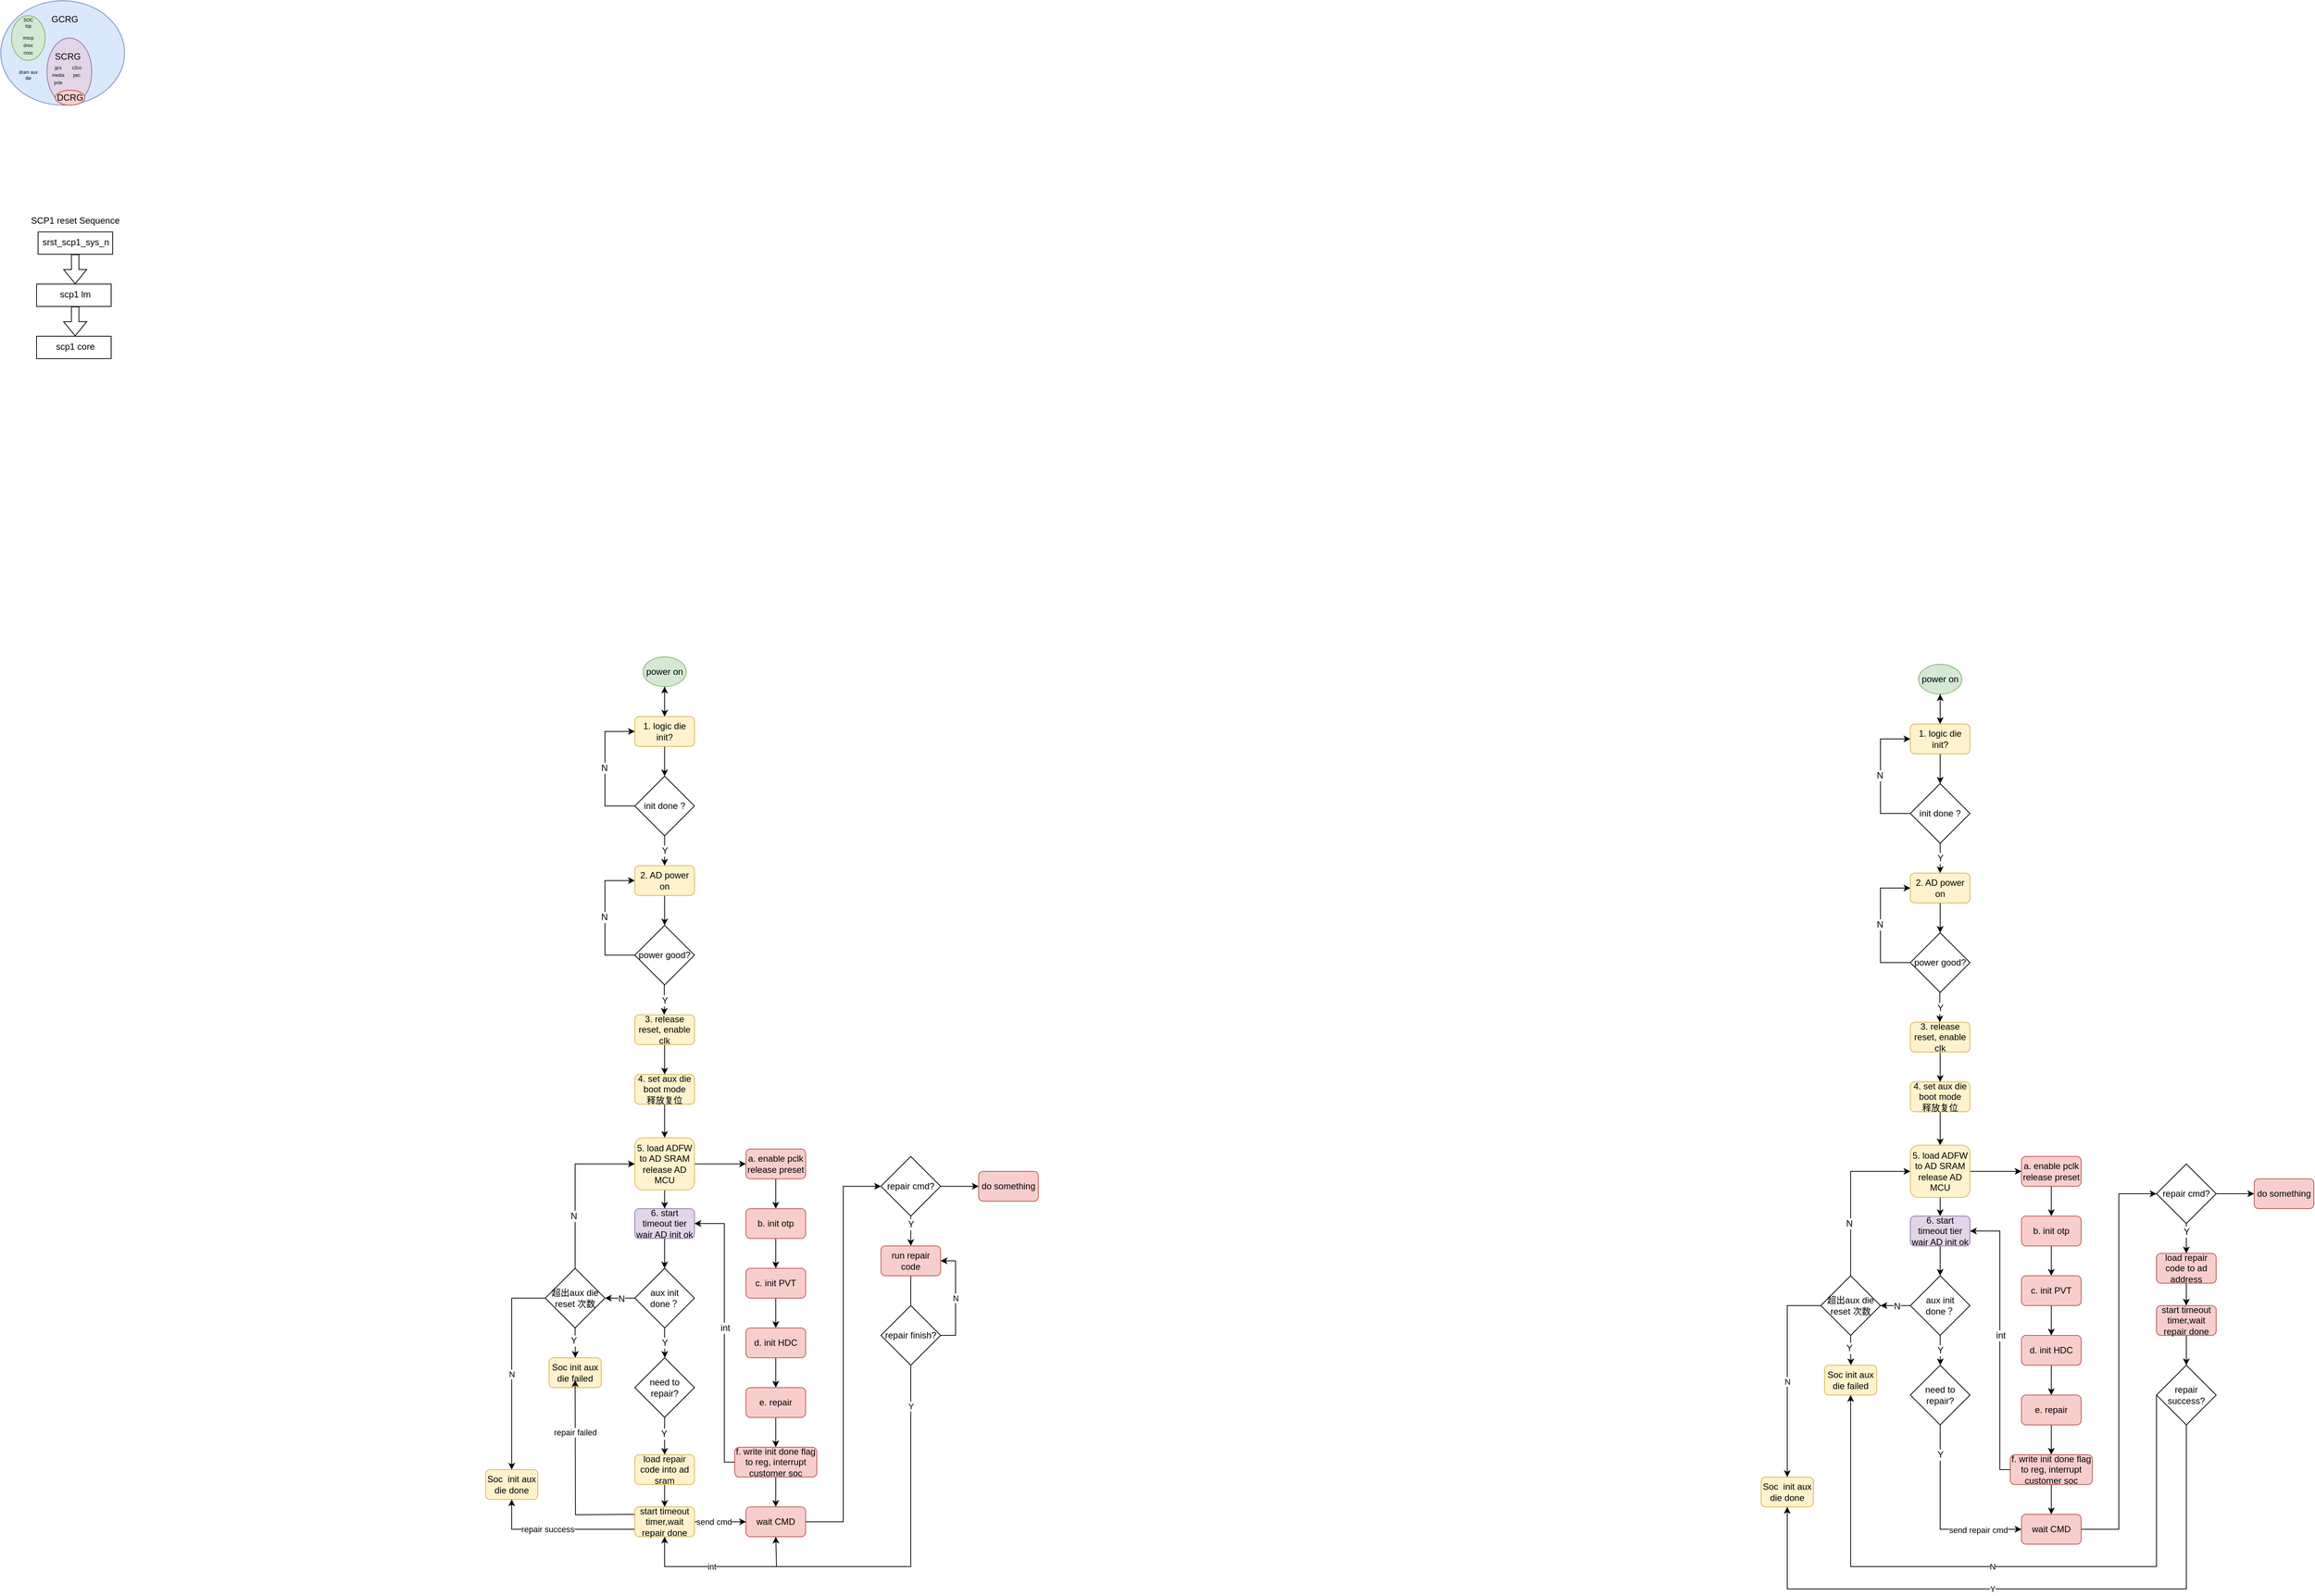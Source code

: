 <mxfile version="25.0.1">
  <diagram name="第 1 页" id="46fL1lXNJR9uM7ggilB-">
    <mxGraphModel dx="2129" dy="1285" grid="1" gridSize="10" guides="1" tooltips="1" connect="1" arrows="1" fold="1" page="1" pageScale="1" pageWidth="3300" pageHeight="4681" math="0" shadow="0">
      <root>
        <mxCell id="0" />
        <mxCell id="1" parent="0" />
        <mxCell id="43JC9lhxO4K5G4KCc76D-29" value="" style="group" parent="1" vertex="1" connectable="0">
          <mxGeometry x="50" y="90" width="166" height="140" as="geometry" />
        </mxCell>
        <mxCell id="43JC9lhxO4K5G4KCc76D-1" value="" style="ellipse;whiteSpace=wrap;html=1;fillColor=#dae8fc;strokeColor=#6c8ebf;" parent="43JC9lhxO4K5G4KCc76D-29" vertex="1">
          <mxGeometry width="166" height="140" as="geometry" />
        </mxCell>
        <mxCell id="43JC9lhxO4K5G4KCc76D-12" value="" style="ellipse;whiteSpace=wrap;html=1;fillColor=#d5e8d4;strokeColor=#82b366;" parent="43JC9lhxO4K5G4KCc76D-29" vertex="1">
          <mxGeometry x="14.5" y="20" width="45" height="60" as="geometry" />
        </mxCell>
        <mxCell id="43JC9lhxO4K5G4KCc76D-3" value="GCRG" style="text;html=1;align=center;verticalAlign=middle;whiteSpace=wrap;rounded=0;" parent="43JC9lhxO4K5G4KCc76D-29" vertex="1">
          <mxGeometry x="73" y="20" width="26" height="10" as="geometry" />
        </mxCell>
        <mxCell id="43JC9lhxO4K5G4KCc76D-4" value="mscp" style="text;html=1;align=center;verticalAlign=middle;whiteSpace=wrap;rounded=0;fontSize=6;" parent="43JC9lhxO4K5G4KCc76D-29" vertex="1">
          <mxGeometry x="22" y="40" width="30" height="20" as="geometry" />
        </mxCell>
        <mxCell id="43JC9lhxO4K5G4KCc76D-5" value="dnoc" style="text;html=1;align=center;verticalAlign=middle;whiteSpace=wrap;rounded=0;fontSize=6;" parent="43JC9lhxO4K5G4KCc76D-29" vertex="1">
          <mxGeometry x="22" y="50" width="30" height="20" as="geometry" />
        </mxCell>
        <mxCell id="43JC9lhxO4K5G4KCc76D-6" value="cnoc" style="text;html=1;align=center;verticalAlign=middle;whiteSpace=wrap;rounded=0;fontSize=6;" parent="43JC9lhxO4K5G4KCc76D-29" vertex="1">
          <mxGeometry x="22" y="60" width="30" height="20" as="geometry" />
        </mxCell>
        <mxCell id="43JC9lhxO4K5G4KCc76D-10" value="dram aux die" style="text;html=1;align=center;verticalAlign=middle;whiteSpace=wrap;rounded=0;fontSize=6;" parent="43JC9lhxO4K5G4KCc76D-29" vertex="1">
          <mxGeometry x="22" y="90" width="30" height="20" as="geometry" />
        </mxCell>
        <mxCell id="43JC9lhxO4K5G4KCc76D-15" value="" style="ellipse;whiteSpace=wrap;html=1;fillColor=#e1d5e7;strokeColor=#9673a6;" parent="43JC9lhxO4K5G4KCc76D-29" vertex="1">
          <mxGeometry x="62" y="50" width="60" height="90" as="geometry" />
        </mxCell>
        <mxCell id="43JC9lhxO4K5G4KCc76D-14" value="SOC&lt;div&gt;top&lt;/div&gt;" style="text;html=1;align=center;verticalAlign=middle;whiteSpace=wrap;rounded=0;fontSize=6;" parent="43JC9lhxO4K5G4KCc76D-29" vertex="1">
          <mxGeometry x="22" y="20" width="30" height="20" as="geometry" />
        </mxCell>
        <mxCell id="43JC9lhxO4K5G4KCc76D-16" value="SCRG" style="text;html=1;align=center;verticalAlign=middle;whiteSpace=wrap;rounded=0;" parent="43JC9lhxO4K5G4KCc76D-29" vertex="1">
          <mxGeometry x="76.5" y="70" width="26" height="10" as="geometry" />
        </mxCell>
        <mxCell id="43JC9lhxO4K5G4KCc76D-17" value="gcs" style="text;html=1;align=center;verticalAlign=middle;whiteSpace=wrap;rounded=0;fontSize=6;" parent="43JC9lhxO4K5G4KCc76D-29" vertex="1">
          <mxGeometry x="62" y="80" width="30" height="20" as="geometry" />
        </mxCell>
        <mxCell id="43JC9lhxO4K5G4KCc76D-19" value="media" style="text;html=1;align=center;verticalAlign=middle;whiteSpace=wrap;rounded=0;fontSize=6;" parent="43JC9lhxO4K5G4KCc76D-29" vertex="1">
          <mxGeometry x="62" y="90" width="30" height="20" as="geometry" />
        </mxCell>
        <mxCell id="43JC9lhxO4K5G4KCc76D-20" value="pcie" style="text;html=1;align=center;verticalAlign=middle;whiteSpace=wrap;rounded=0;fontSize=6;" parent="43JC9lhxO4K5G4KCc76D-29" vertex="1">
          <mxGeometry x="62" y="100" width="30" height="20" as="geometry" />
        </mxCell>
        <mxCell id="43JC9lhxO4K5G4KCc76D-22" value="c2co" style="text;html=1;align=center;verticalAlign=middle;whiteSpace=wrap;rounded=0;fontSize=6;" parent="43JC9lhxO4K5G4KCc76D-29" vertex="1">
          <mxGeometry x="87" y="80" width="30" height="20" as="geometry" />
        </mxCell>
        <mxCell id="43JC9lhxO4K5G4KCc76D-23" value="pec" style="text;html=1;align=center;verticalAlign=middle;whiteSpace=wrap;rounded=0;fontSize=6;" parent="43JC9lhxO4K5G4KCc76D-29" vertex="1">
          <mxGeometry x="87" y="90" width="30" height="20" as="geometry" />
        </mxCell>
        <mxCell id="43JC9lhxO4K5G4KCc76D-24" value="DCRG" style="ellipse;whiteSpace=wrap;html=1;fillColor=#f8cecc;strokeColor=#b85450;" parent="43JC9lhxO4K5G4KCc76D-29" vertex="1">
          <mxGeometry x="73" y="120" width="40" height="20" as="geometry" />
        </mxCell>
        <mxCell id="43JC9lhxO4K5G4KCc76D-36" value="" style="group" parent="1" vertex="1" connectable="0">
          <mxGeometry x="84" y="370" width="132" height="200" as="geometry" />
        </mxCell>
        <mxCell id="43JC9lhxO4K5G4KCc76D-25" value="SCP1 reset Sequence" style="text;html=1;align=center;verticalAlign=middle;whiteSpace=wrap;rounded=0;" parent="43JC9lhxO4K5G4KCc76D-36" vertex="1">
          <mxGeometry width="132" height="30" as="geometry" />
        </mxCell>
        <mxCell id="43JC9lhxO4K5G4KCc76D-27" value="" style="rounded=0;whiteSpace=wrap;html=1;" parent="43JC9lhxO4K5G4KCc76D-36" vertex="1">
          <mxGeometry x="16" y="30" width="100" height="30" as="geometry" />
        </mxCell>
        <mxCell id="43JC9lhxO4K5G4KCc76D-26" value="&lt;div data-page-id=&quot;Pw6XdwjNvok7TUxngfVcSIKwnlc&quot; data-lark-html-role=&quot;root&quot; data-docx-has-block-data=&quot;false&quot;&gt;&lt;div class=&quot;ace-line ace-line old-record-id-SQWmdt7z1oqKN5xYYuCcsvaNnDd&quot;&gt;srst_scp1_sys_n&lt;/div&gt;&lt;/div&gt;&lt;span data-lark-record-data=&quot;{&amp;quot;rootId&amp;quot;:&amp;quot;Pw6XdwjNvok7TUxngfVcSIKwnlc&amp;quot;,&amp;quot;text&amp;quot;:{&amp;quot;initialAttributedTexts&amp;quot;:{&amp;quot;text&amp;quot;:{&amp;quot;0&amp;quot;:&amp;quot;srst_scp1_sys_n&amp;quot;},&amp;quot;attribs&amp;quot;:{&amp;quot;0&amp;quot;:&amp;quot;*0+f&amp;quot;}},&amp;quot;apool&amp;quot;:{&amp;quot;numToAttrib&amp;quot;:{&amp;quot;0&amp;quot;:[&amp;quot;author&amp;quot;,&amp;quot;7396181384320237572&amp;quot;]},&amp;quot;nextNum&amp;quot;:1}},&amp;quot;type&amp;quot;:&amp;quot;text&amp;quot;,&amp;quot;referenceRecordMap&amp;quot;:{},&amp;quot;extra&amp;quot;:{&amp;quot;channel&amp;quot;:&amp;quot;saas&amp;quot;,&amp;quot;pasteRandomId&amp;quot;:&amp;quot;677e7be1-af29-4d60-ab0a-0fdef0c1a2f3&amp;quot;,&amp;quot;mention_page_title&amp;quot;:{},&amp;quot;external_mention_url&amp;quot;:{}},&amp;quot;isKeepQuoteContainer&amp;quot;:false,&amp;quot;isFromCode&amp;quot;:false,&amp;quot;selection&amp;quot;:[{&amp;quot;id&amp;quot;:1236,&amp;quot;type&amp;quot;:&amp;quot;text&amp;quot;,&amp;quot;selection&amp;quot;:{&amp;quot;start&amp;quot;:0,&amp;quot;end&amp;quot;:15},&amp;quot;recordId&amp;quot;:&amp;quot;SQWmdt7z1oqKN5xYYuCcsvaNnDd&amp;quot;}],&amp;quot;payloadMap&amp;quot;:{},&amp;quot;isCut&amp;quot;:false}&quot; data-lark-record-format=&quot;docx/text&quot; class=&quot;lark-record-clipboard&quot;&gt;&lt;/span&gt;" style="text;whiteSpace=wrap;html=1;" parent="43JC9lhxO4K5G4KCc76D-36" vertex="1">
          <mxGeometry x="20" y="30" width="96" height="20" as="geometry" />
        </mxCell>
        <mxCell id="43JC9lhxO4K5G4KCc76D-28" value="" style="shape=flexArrow;endArrow=classic;html=1;rounded=0;" parent="43JC9lhxO4K5G4KCc76D-36" edge="1">
          <mxGeometry width="50" height="50" relative="1" as="geometry">
            <mxPoint x="65.8" y="60" as="sourcePoint" />
            <mxPoint x="65.8" y="100" as="targetPoint" />
          </mxGeometry>
        </mxCell>
        <mxCell id="43JC9lhxO4K5G4KCc76D-31" value="" style="rounded=0;whiteSpace=wrap;html=1;" parent="43JC9lhxO4K5G4KCc76D-36" vertex="1">
          <mxGeometry x="14" y="100" width="100" height="30" as="geometry" />
        </mxCell>
        <mxCell id="43JC9lhxO4K5G4KCc76D-32" value="&lt;div data-docx-has-block-data=&quot;false&quot; data-lark-html-role=&quot;root&quot; data-page-id=&quot;Pw6XdwjNvok7TUxngfVcSIKwnlc&quot;&gt;&lt;div class=&quot;ace-line ace-line old-record-id-SQWmdt7z1oqKN5xYYuCcsvaNnDd&quot;&gt;scp1 lm&lt;/div&gt;&lt;/div&gt;&lt;span class=&quot;lark-record-clipboard&quot; data-lark-record-format=&quot;docx/text&quot; data-lark-record-data=&quot;{&amp;quot;rootId&amp;quot;:&amp;quot;Pw6XdwjNvok7TUxngfVcSIKwnlc&amp;quot;,&amp;quot;text&amp;quot;:{&amp;quot;initialAttributedTexts&amp;quot;:{&amp;quot;text&amp;quot;:{&amp;quot;0&amp;quot;:&amp;quot;srst_scp1_sys_n&amp;quot;},&amp;quot;attribs&amp;quot;:{&amp;quot;0&amp;quot;:&amp;quot;*0+f&amp;quot;}},&amp;quot;apool&amp;quot;:{&amp;quot;numToAttrib&amp;quot;:{&amp;quot;0&amp;quot;:[&amp;quot;author&amp;quot;,&amp;quot;7396181384320237572&amp;quot;]},&amp;quot;nextNum&amp;quot;:1}},&amp;quot;type&amp;quot;:&amp;quot;text&amp;quot;,&amp;quot;referenceRecordMap&amp;quot;:{},&amp;quot;extra&amp;quot;:{&amp;quot;channel&amp;quot;:&amp;quot;saas&amp;quot;,&amp;quot;pasteRandomId&amp;quot;:&amp;quot;677e7be1-af29-4d60-ab0a-0fdef0c1a2f3&amp;quot;,&amp;quot;mention_page_title&amp;quot;:{},&amp;quot;external_mention_url&amp;quot;:{}},&amp;quot;isKeepQuoteContainer&amp;quot;:false,&amp;quot;isFromCode&amp;quot;:false,&amp;quot;selection&amp;quot;:[{&amp;quot;id&amp;quot;:1236,&amp;quot;type&amp;quot;:&amp;quot;text&amp;quot;,&amp;quot;selection&amp;quot;:{&amp;quot;start&amp;quot;:0,&amp;quot;end&amp;quot;:15},&amp;quot;recordId&amp;quot;:&amp;quot;SQWmdt7z1oqKN5xYYuCcsvaNnDd&amp;quot;}],&amp;quot;payloadMap&amp;quot;:{},&amp;quot;isCut&amp;quot;:false}&quot;&gt;&lt;/span&gt;" style="text;whiteSpace=wrap;html=1;align=center;" parent="43JC9lhxO4K5G4KCc76D-36" vertex="1">
          <mxGeometry x="18" y="100" width="96" height="25" as="geometry" />
        </mxCell>
        <mxCell id="43JC9lhxO4K5G4KCc76D-33" value="" style="rounded=0;whiteSpace=wrap;html=1;" parent="43JC9lhxO4K5G4KCc76D-36" vertex="1">
          <mxGeometry x="14" y="170" width="100" height="30" as="geometry" />
        </mxCell>
        <mxCell id="43JC9lhxO4K5G4KCc76D-34" value="&lt;div data-docx-has-block-data=&quot;false&quot; data-lark-html-role=&quot;root&quot; data-page-id=&quot;Pw6XdwjNvok7TUxngfVcSIKwnlc&quot;&gt;&lt;div class=&quot;ace-line ace-line old-record-id-SQWmdt7z1oqKN5xYYuCcsvaNnDd&quot;&gt;scp1 core&lt;/div&gt;&lt;/div&gt;&lt;span class=&quot;lark-record-clipboard&quot; data-lark-record-format=&quot;docx/text&quot; data-lark-record-data=&quot;{&amp;quot;rootId&amp;quot;:&amp;quot;Pw6XdwjNvok7TUxngfVcSIKwnlc&amp;quot;,&amp;quot;text&amp;quot;:{&amp;quot;initialAttributedTexts&amp;quot;:{&amp;quot;text&amp;quot;:{&amp;quot;0&amp;quot;:&amp;quot;srst_scp1_sys_n&amp;quot;},&amp;quot;attribs&amp;quot;:{&amp;quot;0&amp;quot;:&amp;quot;*0+f&amp;quot;}},&amp;quot;apool&amp;quot;:{&amp;quot;numToAttrib&amp;quot;:{&amp;quot;0&amp;quot;:[&amp;quot;author&amp;quot;,&amp;quot;7396181384320237572&amp;quot;]},&amp;quot;nextNum&amp;quot;:1}},&amp;quot;type&amp;quot;:&amp;quot;text&amp;quot;,&amp;quot;referenceRecordMap&amp;quot;:{},&amp;quot;extra&amp;quot;:{&amp;quot;channel&amp;quot;:&amp;quot;saas&amp;quot;,&amp;quot;pasteRandomId&amp;quot;:&amp;quot;677e7be1-af29-4d60-ab0a-0fdef0c1a2f3&amp;quot;,&amp;quot;mention_page_title&amp;quot;:{},&amp;quot;external_mention_url&amp;quot;:{}},&amp;quot;isKeepQuoteContainer&amp;quot;:false,&amp;quot;isFromCode&amp;quot;:false,&amp;quot;selection&amp;quot;:[{&amp;quot;id&amp;quot;:1236,&amp;quot;type&amp;quot;:&amp;quot;text&amp;quot;,&amp;quot;selection&amp;quot;:{&amp;quot;start&amp;quot;:0,&amp;quot;end&amp;quot;:15},&amp;quot;recordId&amp;quot;:&amp;quot;SQWmdt7z1oqKN5xYYuCcsvaNnDd&amp;quot;}],&amp;quot;payloadMap&amp;quot;:{},&amp;quot;isCut&amp;quot;:false}&quot;&gt;&lt;/span&gt;" style="text;whiteSpace=wrap;html=1;align=center;" parent="43JC9lhxO4K5G4KCc76D-36" vertex="1">
          <mxGeometry x="18" y="170" width="96" height="25" as="geometry" />
        </mxCell>
        <mxCell id="43JC9lhxO4K5G4KCc76D-35" value="" style="shape=flexArrow;endArrow=classic;html=1;rounded=0;" parent="43JC9lhxO4K5G4KCc76D-36" edge="1">
          <mxGeometry width="50" height="50" relative="1" as="geometry">
            <mxPoint x="65.8" y="130" as="sourcePoint" />
            <mxPoint x="65.8" y="170" as="targetPoint" />
          </mxGeometry>
        </mxCell>
        <mxCell id="43JC9lhxO4K5G4KCc76D-128" value="&lt;font&gt;Soc&amp;nbsp; init aux die done&lt;/font&gt;" style="rounded=1;whiteSpace=wrap;html=1;strokeColor=#d6b656;align=center;verticalAlign=middle;fontFamily=Helvetica;fontSize=12;fillColor=#fff2cc;" parent="1" vertex="1">
          <mxGeometry x="700" y="2060" width="70" height="40" as="geometry" />
        </mxCell>
        <mxCell id="43JC9lhxO4K5G4KCc76D-132" style="edgeStyle=orthogonalEdgeStyle;rounded=0;orthogonalLoop=1;jettySize=auto;html=1;exitX=0;exitY=0.5;exitDx=0;exitDy=0;entryX=0.5;entryY=0;entryDx=0;entryDy=0;fontFamily=Helvetica;fontSize=12;fontColor=default;" parent="1" source="43JC9lhxO4K5G4KCc76D-95" target="43JC9lhxO4K5G4KCc76D-128" edge="1">
          <mxGeometry relative="1" as="geometry" />
        </mxCell>
        <mxCell id="n-foMxT4vimPVONzCJGZ-13" value="N" style="edgeLabel;html=1;align=center;verticalAlign=middle;resizable=0;points=[];" parent="43JC9lhxO4K5G4KCc76D-132" vertex="1" connectable="0">
          <mxGeometry x="0.068" y="-4" relative="1" as="geometry">
            <mxPoint x="4" as="offset" />
          </mxGeometry>
        </mxCell>
        <mxCell id="43JC9lhxO4K5G4KCc76D-37" value="power on" style="ellipse;whiteSpace=wrap;html=1;fillColor=#d5e8d4;strokeColor=#82b366;" parent="1" vertex="1">
          <mxGeometry x="911" y="970" width="58" height="40" as="geometry" />
        </mxCell>
        <mxCell id="43JC9lhxO4K5G4KCc76D-45" style="edgeStyle=orthogonalEdgeStyle;rounded=0;orthogonalLoop=1;jettySize=auto;html=1;exitX=0.5;exitY=1;exitDx=0;exitDy=0;entryX=0.5;entryY=0;entryDx=0;entryDy=0;fontFamily=Helvetica;fontSize=12;fontColor=default;" parent="1" source="43JC9lhxO4K5G4KCc76D-39" target="43JC9lhxO4K5G4KCc76D-42" edge="1">
          <mxGeometry relative="1" as="geometry" />
        </mxCell>
        <mxCell id="n-foMxT4vimPVONzCJGZ-1" value="" style="edgeStyle=orthogonalEdgeStyle;rounded=0;orthogonalLoop=1;jettySize=auto;html=1;" parent="1" source="43JC9lhxO4K5G4KCc76D-39" target="43JC9lhxO4K5G4KCc76D-37" edge="1">
          <mxGeometry relative="1" as="geometry" />
        </mxCell>
        <mxCell id="43JC9lhxO4K5G4KCc76D-39" value="&lt;font&gt;1. logic die init?&lt;/font&gt;" style="rounded=1;whiteSpace=wrap;html=1;strokeColor=#d6b656;align=center;verticalAlign=middle;fontFamily=Helvetica;fontSize=12;fillColor=#fff2cc;" parent="1" vertex="1">
          <mxGeometry x="900" y="1050" width="80" height="40" as="geometry" />
        </mxCell>
        <mxCell id="43JC9lhxO4K5G4KCc76D-40" value="" style="endArrow=classic;html=1;rounded=0;fontFamily=Helvetica;fontSize=12;fontColor=default;exitX=0.5;exitY=1;exitDx=0;exitDy=0;entryX=0.5;entryY=0;entryDx=0;entryDy=0;" parent="1" source="43JC9lhxO4K5G4KCc76D-37" target="43JC9lhxO4K5G4KCc76D-39" edge="1">
          <mxGeometry width="50" height="50" relative="1" as="geometry">
            <mxPoint x="940" y="1080" as="sourcePoint" />
            <mxPoint x="990" y="1030" as="targetPoint" />
          </mxGeometry>
        </mxCell>
        <mxCell id="43JC9lhxO4K5G4KCc76D-50" style="edgeStyle=orthogonalEdgeStyle;rounded=0;orthogonalLoop=1;jettySize=auto;html=1;exitX=0.5;exitY=1;exitDx=0;exitDy=0;entryX=0.5;entryY=0;entryDx=0;entryDy=0;fontFamily=Helvetica;fontSize=12;fontColor=default;" parent="1" source="43JC9lhxO4K5G4KCc76D-42" target="43JC9lhxO4K5G4KCc76D-49" edge="1">
          <mxGeometry relative="1" as="geometry" />
        </mxCell>
        <mxCell id="43JC9lhxO4K5G4KCc76D-51" value="Y" style="edgeLabel;html=1;align=center;verticalAlign=middle;resizable=0;points=[];strokeColor=default;fontFamily=Helvetica;fontSize=12;fontColor=default;fillColor=default;" parent="43JC9lhxO4K5G4KCc76D-50" vertex="1" connectable="0">
          <mxGeometry x="-0.568" y="-1" relative="1" as="geometry">
            <mxPoint x="1" y="11" as="offset" />
          </mxGeometry>
        </mxCell>
        <mxCell id="43JC9lhxO4K5G4KCc76D-42" value="&lt;font&gt;init done ?&lt;/font&gt;" style="rhombus;whiteSpace=wrap;html=1;strokeColor=default;align=center;verticalAlign=middle;fontFamily=Helvetica;fontSize=12;fontColor=default;fillColor=default;" parent="1" vertex="1">
          <mxGeometry x="900" y="1130" width="80" height="80" as="geometry" />
        </mxCell>
        <mxCell id="43JC9lhxO4K5G4KCc76D-46" value="" style="endArrow=classic;html=1;rounded=0;fontFamily=Helvetica;fontSize=12;fontColor=default;exitX=0;exitY=0.5;exitDx=0;exitDy=0;entryX=0;entryY=0.5;entryDx=0;entryDy=0;" parent="1" target="43JC9lhxO4K5G4KCc76D-39" edge="1">
          <mxGeometry width="50" height="50" relative="1" as="geometry">
            <mxPoint x="900" y="1170" as="sourcePoint" />
            <mxPoint x="900" y="1080" as="targetPoint" />
            <Array as="points">
              <mxPoint x="860" y="1170" />
              <mxPoint x="860" y="1070" />
            </Array>
          </mxGeometry>
        </mxCell>
        <mxCell id="43JC9lhxO4K5G4KCc76D-47" value="N" style="edgeLabel;html=1;align=center;verticalAlign=middle;resizable=0;points=[];strokeColor=default;fontFamily=Helvetica;fontSize=12;fontColor=default;fillColor=default;" parent="43JC9lhxO4K5G4KCc76D-46" vertex="1" connectable="0">
          <mxGeometry x="0.012" y="1" relative="1" as="geometry">
            <mxPoint as="offset" />
          </mxGeometry>
        </mxCell>
        <mxCell id="43JC9lhxO4K5G4KCc76D-57" style="edgeStyle=orthogonalEdgeStyle;rounded=0;orthogonalLoop=1;jettySize=auto;html=1;exitX=0.5;exitY=1;exitDx=0;exitDy=0;entryX=0.5;entryY=0;entryDx=0;entryDy=0;fontFamily=Helvetica;fontSize=12;fontColor=default;" parent="1" source="43JC9lhxO4K5G4KCc76D-49" target="43JC9lhxO4K5G4KCc76D-52" edge="1">
          <mxGeometry relative="1" as="geometry" />
        </mxCell>
        <mxCell id="43JC9lhxO4K5G4KCc76D-49" value="&lt;font&gt;2. AD power on&lt;/font&gt;" style="rounded=1;whiteSpace=wrap;html=1;strokeColor=#d6b656;align=center;verticalAlign=middle;fontFamily=Helvetica;fontSize=12;fillColor=#fff2cc;" parent="1" vertex="1">
          <mxGeometry x="900" y="1250" width="80" height="40" as="geometry" />
        </mxCell>
        <mxCell id="43JC9lhxO4K5G4KCc76D-52" value="&lt;font&gt;power good?&lt;/font&gt;" style="rhombus;whiteSpace=wrap;html=1;strokeColor=default;align=center;verticalAlign=middle;fontFamily=Helvetica;fontSize=12;fontColor=default;fillColor=default;" parent="1" vertex="1">
          <mxGeometry x="900" y="1330" width="80" height="80" as="geometry" />
        </mxCell>
        <mxCell id="43JC9lhxO4K5G4KCc76D-55" value="" style="endArrow=classic;html=1;rounded=0;fontFamily=Helvetica;fontSize=12;fontColor=default;exitX=0;exitY=0.5;exitDx=0;exitDy=0;entryX=0;entryY=0.5;entryDx=0;entryDy=0;" parent="1" edge="1">
          <mxGeometry width="50" height="50" relative="1" as="geometry">
            <mxPoint x="900" y="1370" as="sourcePoint" />
            <mxPoint x="900" y="1270" as="targetPoint" />
            <Array as="points">
              <mxPoint x="860" y="1370" />
              <mxPoint x="860" y="1270" />
            </Array>
          </mxGeometry>
        </mxCell>
        <mxCell id="43JC9lhxO4K5G4KCc76D-56" value="N" style="edgeLabel;html=1;align=center;verticalAlign=middle;resizable=0;points=[];strokeColor=default;fontFamily=Helvetica;fontSize=12;fontColor=default;fillColor=default;" parent="43JC9lhxO4K5G4KCc76D-55" vertex="1" connectable="0">
          <mxGeometry x="0.012" y="1" relative="1" as="geometry">
            <mxPoint as="offset" />
          </mxGeometry>
        </mxCell>
        <mxCell id="43JC9lhxO4K5G4KCc76D-58" style="edgeStyle=orthogonalEdgeStyle;rounded=0;orthogonalLoop=1;jettySize=auto;html=1;exitX=0.5;exitY=1;exitDx=0;exitDy=0;entryX=0.5;entryY=0;entryDx=0;entryDy=0;fontFamily=Helvetica;fontSize=12;fontColor=default;" parent="1" edge="1">
          <mxGeometry relative="1" as="geometry">
            <mxPoint x="939.5" y="1410" as="sourcePoint" />
            <mxPoint x="939.5" y="1450" as="targetPoint" />
            <Array as="points">
              <mxPoint x="939.5" y="1431" />
              <mxPoint x="940.5" y="1431" />
              <mxPoint x="940.5" y="1430" />
              <mxPoint x="939.5" y="1430" />
            </Array>
          </mxGeometry>
        </mxCell>
        <mxCell id="43JC9lhxO4K5G4KCc76D-59" value="Y" style="edgeLabel;html=1;align=center;verticalAlign=middle;resizable=0;points=[];strokeColor=default;fontFamily=Helvetica;fontSize=12;fontColor=default;fillColor=default;" parent="43JC9lhxO4K5G4KCc76D-58" vertex="1" connectable="0">
          <mxGeometry x="-0.568" y="-1" relative="1" as="geometry">
            <mxPoint x="1" y="11" as="offset" />
          </mxGeometry>
        </mxCell>
        <mxCell id="43JC9lhxO4K5G4KCc76D-62" style="edgeStyle=orthogonalEdgeStyle;rounded=0;orthogonalLoop=1;jettySize=auto;html=1;exitX=0.5;exitY=1;exitDx=0;exitDy=0;entryX=0.5;entryY=0;entryDx=0;entryDy=0;fontFamily=Helvetica;fontSize=12;fontColor=default;" parent="1" source="43JC9lhxO4K5G4KCc76D-60" target="43JC9lhxO4K5G4KCc76D-61" edge="1">
          <mxGeometry relative="1" as="geometry" />
        </mxCell>
        <mxCell id="43JC9lhxO4K5G4KCc76D-60" value="&lt;font&gt;4. set aux die boot mode&lt;/font&gt;&lt;div&gt;&lt;font&gt;释放复位&lt;/font&gt;&lt;/div&gt;" style="rounded=1;whiteSpace=wrap;html=1;strokeColor=#d6b656;align=center;verticalAlign=middle;fontFamily=Helvetica;fontSize=12;fillColor=#fff2cc;" parent="1" vertex="1">
          <mxGeometry x="900" y="1530" width="80" height="40" as="geometry" />
        </mxCell>
        <mxCell id="43JC9lhxO4K5G4KCc76D-64" value="" style="edgeStyle=orthogonalEdgeStyle;rounded=0;orthogonalLoop=1;jettySize=auto;html=1;fontFamily=Helvetica;fontSize=12;fontColor=default;entryX=0;entryY=0.5;entryDx=0;entryDy=0;" parent="1" source="43JC9lhxO4K5G4KCc76D-61" target="43JC9lhxO4K5G4KCc76D-65" edge="1">
          <mxGeometry relative="1" as="geometry">
            <mxPoint x="1020" y="1650" as="targetPoint" />
          </mxGeometry>
        </mxCell>
        <mxCell id="43JC9lhxO4K5G4KCc76D-80" style="edgeStyle=orthogonalEdgeStyle;rounded=0;orthogonalLoop=1;jettySize=auto;html=1;exitX=0.5;exitY=1;exitDx=0;exitDy=0;entryX=0.5;entryY=0;entryDx=0;entryDy=0;fontFamily=Helvetica;fontSize=12;fontColor=default;" parent="1" source="43JC9lhxO4K5G4KCc76D-61" edge="1">
          <mxGeometry relative="1" as="geometry">
            <mxPoint x="940" y="1710" as="targetPoint" />
          </mxGeometry>
        </mxCell>
        <mxCell id="43JC9lhxO4K5G4KCc76D-61" value="&lt;div style=&quot;&quot;&gt;&lt;span style=&quot;background-color: initial;&quot;&gt;5. load ADFW to AD SRAM&lt;/span&gt;&lt;/div&gt;&lt;div style=&quot;&quot;&gt;&lt;font&gt;release AD MCU&lt;/font&gt;&lt;/div&gt;" style="rounded=1;whiteSpace=wrap;html=1;strokeColor=#d6b656;align=center;verticalAlign=middle;fontFamily=Helvetica;fontSize=12;fillColor=#fff2cc;" parent="1" vertex="1">
          <mxGeometry x="900" y="1615" width="80" height="70" as="geometry" />
        </mxCell>
        <mxCell id="43JC9lhxO4K5G4KCc76D-69" style="edgeStyle=orthogonalEdgeStyle;rounded=0;orthogonalLoop=1;jettySize=auto;html=1;exitX=0.5;exitY=1;exitDx=0;exitDy=0;fontFamily=Helvetica;fontSize=12;fontColor=default;" parent="1" source="43JC9lhxO4K5G4KCc76D-65" target="43JC9lhxO4K5G4KCc76D-68" edge="1">
          <mxGeometry relative="1" as="geometry" />
        </mxCell>
        <mxCell id="43JC9lhxO4K5G4KCc76D-65" value="a. enable pclk release preset" style="rounded=1;whiteSpace=wrap;html=1;strokeColor=#b85450;align=center;verticalAlign=middle;fontFamily=Helvetica;fontSize=12;fillColor=#f8cecc;" parent="1" vertex="1">
          <mxGeometry x="1049" y="1630" width="80" height="40" as="geometry" />
        </mxCell>
        <mxCell id="43JC9lhxO4K5G4KCc76D-75" style="edgeStyle=orthogonalEdgeStyle;rounded=0;orthogonalLoop=1;jettySize=auto;html=1;exitX=0.5;exitY=1;exitDx=0;exitDy=0;entryX=0.5;entryY=0;entryDx=0;entryDy=0;fontFamily=Helvetica;fontSize=12;fontColor=default;" parent="1" source="43JC9lhxO4K5G4KCc76D-68" target="43JC9lhxO4K5G4KCc76D-74" edge="1">
          <mxGeometry relative="1" as="geometry" />
        </mxCell>
        <mxCell id="43JC9lhxO4K5G4KCc76D-68" value="b. init otp" style="rounded=1;whiteSpace=wrap;html=1;strokeColor=#b85450;align=center;verticalAlign=middle;fontFamily=Helvetica;fontSize=12;fillColor=#f8cecc;" parent="1" vertex="1">
          <mxGeometry x="1049" y="1710" width="80" height="40" as="geometry" />
        </mxCell>
        <mxCell id="43JC9lhxO4K5G4KCc76D-77" style="edgeStyle=orthogonalEdgeStyle;rounded=0;orthogonalLoop=1;jettySize=auto;html=1;exitX=0.5;exitY=1;exitDx=0;exitDy=0;entryX=0.5;entryY=0;entryDx=0;entryDy=0;fontFamily=Helvetica;fontSize=12;fontColor=default;" parent="1" source="43JC9lhxO4K5G4KCc76D-74" target="43JC9lhxO4K5G4KCc76D-76" edge="1">
          <mxGeometry relative="1" as="geometry" />
        </mxCell>
        <mxCell id="43JC9lhxO4K5G4KCc76D-74" value="c. init PVT" style="rounded=1;whiteSpace=wrap;html=1;strokeColor=#b85450;align=center;verticalAlign=middle;fontFamily=Helvetica;fontSize=12;fillColor=#f8cecc;" parent="1" vertex="1">
          <mxGeometry x="1049" y="1790" width="80" height="40" as="geometry" />
        </mxCell>
        <mxCell id="43JC9lhxO4K5G4KCc76D-79" style="edgeStyle=orthogonalEdgeStyle;rounded=0;orthogonalLoop=1;jettySize=auto;html=1;exitX=0.5;exitY=1;exitDx=0;exitDy=0;entryX=0.5;entryY=0;entryDx=0;entryDy=0;fontFamily=Helvetica;fontSize=12;fontColor=default;" parent="1" source="43JC9lhxO4K5G4KCc76D-76" target="43JC9lhxO4K5G4KCc76D-78" edge="1">
          <mxGeometry relative="1" as="geometry" />
        </mxCell>
        <mxCell id="43JC9lhxO4K5G4KCc76D-76" value="&lt;div&gt;d. init HDC&lt;/div&gt;" style="rounded=1;whiteSpace=wrap;html=1;strokeColor=#b85450;align=center;verticalAlign=middle;fontFamily=Helvetica;fontSize=12;fillColor=#f8cecc;" parent="1" vertex="1">
          <mxGeometry x="1049" y="1870" width="80" height="40" as="geometry" />
        </mxCell>
        <mxCell id="43JC9lhxO4K5G4KCc76D-82" style="edgeStyle=orthogonalEdgeStyle;rounded=0;orthogonalLoop=1;jettySize=auto;html=1;exitX=0.5;exitY=1;exitDx=0;exitDy=0;entryX=0.5;entryY=0;entryDx=0;entryDy=0;fontFamily=Helvetica;fontSize=12;fontColor=default;" parent="1" source="43JC9lhxO4K5G4KCc76D-78" target="43JC9lhxO4K5G4KCc76D-81" edge="1">
          <mxGeometry relative="1" as="geometry" />
        </mxCell>
        <mxCell id="43JC9lhxO4K5G4KCc76D-78" value="e. repair" style="rounded=1;whiteSpace=wrap;html=1;strokeColor=#b85450;align=center;verticalAlign=middle;fontFamily=Helvetica;fontSize=12;fillColor=#f8cecc;" parent="1" vertex="1">
          <mxGeometry x="1049" y="1950" width="80" height="40" as="geometry" />
        </mxCell>
        <mxCell id="43JC9lhxO4K5G4KCc76D-83" style="edgeStyle=orthogonalEdgeStyle;rounded=0;orthogonalLoop=1;jettySize=auto;html=1;exitX=0;exitY=0.5;exitDx=0;exitDy=0;fontFamily=Helvetica;fontSize=12;fontColor=default;entryX=1;entryY=0.5;entryDx=0;entryDy=0;" parent="1" target="43JC9lhxO4K5G4KCc76D-85" edge="1">
          <mxGeometry relative="1" as="geometry">
            <mxPoint x="1000" y="1730" as="targetPoint" />
            <mxPoint x="1054" y="2050" as="sourcePoint" />
            <Array as="points">
              <mxPoint x="1020" y="2050" />
              <mxPoint x="1020" y="1730" />
            </Array>
          </mxGeometry>
        </mxCell>
        <mxCell id="43JC9lhxO4K5G4KCc76D-84" value="int" style="edgeLabel;html=1;align=center;verticalAlign=middle;resizable=0;points=[];strokeColor=default;fontFamily=Helvetica;fontSize=12;fontColor=default;fillColor=default;" parent="43JC9lhxO4K5G4KCc76D-83" vertex="1" connectable="0">
          <mxGeometry x="0.089" y="-1" relative="1" as="geometry">
            <mxPoint as="offset" />
          </mxGeometry>
        </mxCell>
        <mxCell id="43JC9lhxO4K5G4KCc76D-88" style="edgeStyle=orthogonalEdgeStyle;rounded=0;orthogonalLoop=1;jettySize=auto;html=1;exitX=0.5;exitY=1;exitDx=0;exitDy=0;entryX=0.5;entryY=0;entryDx=0;entryDy=0;fontFamily=Helvetica;fontSize=12;fontColor=default;" parent="1" source="43JC9lhxO4K5G4KCc76D-81" target="43JC9lhxO4K5G4KCc76D-87" edge="1">
          <mxGeometry relative="1" as="geometry" />
        </mxCell>
        <mxCell id="43JC9lhxO4K5G4KCc76D-81" value="f. write init done flag to reg, interrupt customer soc" style="rounded=1;whiteSpace=wrap;html=1;strokeColor=#b85450;align=center;verticalAlign=middle;fontFamily=Helvetica;fontSize=12;fillColor=#f8cecc;" parent="1" vertex="1">
          <mxGeometry x="1034" y="2030" width="110" height="40" as="geometry" />
        </mxCell>
        <mxCell id="43JC9lhxO4K5G4KCc76D-91" style="edgeStyle=orthogonalEdgeStyle;rounded=0;orthogonalLoop=1;jettySize=auto;html=1;exitX=0.5;exitY=1;exitDx=0;exitDy=0;entryX=0.5;entryY=0;entryDx=0;entryDy=0;fontFamily=Helvetica;fontSize=12;fontColor=default;" parent="1" source="43JC9lhxO4K5G4KCc76D-85" target="43JC9lhxO4K5G4KCc76D-90" edge="1">
          <mxGeometry relative="1" as="geometry" />
        </mxCell>
        <mxCell id="43JC9lhxO4K5G4KCc76D-85" value="&lt;font&gt;6. start timeout tier wair AD init ok&lt;/font&gt;" style="rounded=1;whiteSpace=wrap;html=1;strokeColor=#9673a6;align=center;verticalAlign=middle;fontFamily=Helvetica;fontSize=12;fillColor=#e1d5e7;" parent="1" vertex="1">
          <mxGeometry x="900" y="1710" width="80" height="40" as="geometry" />
        </mxCell>
        <mxCell id="43JC9lhxO4K5G4KCc76D-140" style="edgeStyle=orthogonalEdgeStyle;rounded=0;orthogonalLoop=1;jettySize=auto;html=1;exitX=1;exitY=0.5;exitDx=0;exitDy=0;entryX=0;entryY=0.5;entryDx=0;entryDy=0;fontFamily=Helvetica;fontSize=12;fontColor=default;" parent="1" source="43JC9lhxO4K5G4KCc76D-87" target="43JC9lhxO4K5G4KCc76D-109" edge="1">
          <mxGeometry relative="1" as="geometry" />
        </mxCell>
        <mxCell id="43JC9lhxO4K5G4KCc76D-87" value="wait CMD" style="rounded=1;whiteSpace=wrap;html=1;strokeColor=#b85450;align=center;verticalAlign=middle;fontFamily=Helvetica;fontSize=12;fillColor=#f8cecc;" parent="1" vertex="1">
          <mxGeometry x="1049" y="2110" width="80" height="40" as="geometry" />
        </mxCell>
        <mxCell id="43JC9lhxO4K5G4KCc76D-92" style="edgeStyle=orthogonalEdgeStyle;rounded=0;orthogonalLoop=1;jettySize=auto;html=1;exitX=0;exitY=0.5;exitDx=0;exitDy=0;fontFamily=Helvetica;fontSize=12;fontColor=default;" parent="1" source="43JC9lhxO4K5G4KCc76D-90" edge="1">
          <mxGeometry relative="1" as="geometry">
            <mxPoint x="860" y="1830" as="targetPoint" />
          </mxGeometry>
        </mxCell>
        <mxCell id="43JC9lhxO4K5G4KCc76D-93" value="N" style="edgeLabel;html=1;align=center;verticalAlign=middle;resizable=0;points=[];strokeColor=default;fontFamily=Helvetica;fontSize=12;fontColor=default;fillColor=default;" parent="43JC9lhxO4K5G4KCc76D-92" vertex="1" connectable="0">
          <mxGeometry x="-0.111" y="1" relative="1" as="geometry">
            <mxPoint as="offset" />
          </mxGeometry>
        </mxCell>
        <mxCell id="43JC9lhxO4K5G4KCc76D-101" style="edgeStyle=orthogonalEdgeStyle;rounded=0;orthogonalLoop=1;jettySize=auto;html=1;exitX=0.5;exitY=1;exitDx=0;exitDy=0;fontFamily=Helvetica;fontSize=12;fontColor=default;" parent="1" source="43JC9lhxO4K5G4KCc76D-90" edge="1">
          <mxGeometry relative="1" as="geometry">
            <mxPoint x="940.333" y="1910.0" as="targetPoint" />
          </mxGeometry>
        </mxCell>
        <mxCell id="43JC9lhxO4K5G4KCc76D-124" value="Y" style="edgeLabel;html=1;align=center;verticalAlign=middle;resizable=0;points=[];strokeColor=default;fontFamily=Helvetica;fontSize=12;fontColor=default;fillColor=default;" parent="43JC9lhxO4K5G4KCc76D-101" vertex="1" connectable="0">
          <mxGeometry x="-0.284" y="2" relative="1" as="geometry">
            <mxPoint x="-2" y="5" as="offset" />
          </mxGeometry>
        </mxCell>
        <mxCell id="43JC9lhxO4K5G4KCc76D-90" value="&lt;font&gt;aux init done？&lt;/font&gt;" style="rhombus;whiteSpace=wrap;html=1;strokeColor=default;align=center;verticalAlign=middle;fontFamily=Helvetica;fontSize=12;fontColor=default;fillColor=default;" parent="1" vertex="1">
          <mxGeometry x="900" y="1790" width="80" height="80" as="geometry" />
        </mxCell>
        <mxCell id="43JC9lhxO4K5G4KCc76D-96" style="edgeStyle=orthogonalEdgeStyle;rounded=0;orthogonalLoop=1;jettySize=auto;html=1;exitX=0.5;exitY=0;exitDx=0;exitDy=0;fontFamily=Helvetica;fontSize=12;fontColor=default;entryX=0;entryY=0.5;entryDx=0;entryDy=0;" parent="1" source="43JC9lhxO4K5G4KCc76D-95" target="43JC9lhxO4K5G4KCc76D-61" edge="1">
          <mxGeometry relative="1" as="geometry">
            <mxPoint x="820.333" y="1620" as="targetPoint" />
          </mxGeometry>
        </mxCell>
        <mxCell id="43JC9lhxO4K5G4KCc76D-97" value="N" style="edgeLabel;html=1;align=center;verticalAlign=middle;resizable=0;points=[];strokeColor=default;fontFamily=Helvetica;fontSize=12;fontColor=default;fillColor=default;" parent="43JC9lhxO4K5G4KCc76D-96" vertex="1" connectable="0">
          <mxGeometry x="-0.358" y="2" relative="1" as="geometry">
            <mxPoint as="offset" />
          </mxGeometry>
        </mxCell>
        <mxCell id="43JC9lhxO4K5G4KCc76D-98" style="edgeStyle=orthogonalEdgeStyle;rounded=0;orthogonalLoop=1;jettySize=auto;html=1;exitX=0.5;exitY=1;exitDx=0;exitDy=0;fontFamily=Helvetica;fontSize=12;fontColor=default;" parent="1" source="43JC9lhxO4K5G4KCc76D-95" edge="1">
          <mxGeometry relative="1" as="geometry">
            <mxPoint x="820.333" y="1910.0" as="targetPoint" />
          </mxGeometry>
        </mxCell>
        <mxCell id="43JC9lhxO4K5G4KCc76D-100" value="Y" style="edgeLabel;html=1;align=center;verticalAlign=middle;resizable=0;points=[];strokeColor=default;fontFamily=Helvetica;fontSize=12;fontColor=default;fillColor=default;" parent="43JC9lhxO4K5G4KCc76D-98" vertex="1" connectable="0">
          <mxGeometry x="-0.185" y="-2" relative="1" as="geometry">
            <mxPoint as="offset" />
          </mxGeometry>
        </mxCell>
        <mxCell id="43JC9lhxO4K5G4KCc76D-95" value="&lt;font&gt;超出aux die reset 次数&lt;/font&gt;" style="rhombus;whiteSpace=wrap;html=1;strokeColor=default;align=center;verticalAlign=middle;fontFamily=Helvetica;fontSize=12;fontColor=default;fillColor=default;" parent="1" vertex="1">
          <mxGeometry x="780" y="1790" width="80" height="80" as="geometry" />
        </mxCell>
        <mxCell id="43JC9lhxO4K5G4KCc76D-99" value="&lt;font&gt;Soc init aux die failed&lt;/font&gt;" style="rounded=1;whiteSpace=wrap;html=1;strokeColor=#d6b656;align=center;verticalAlign=middle;fontFamily=Helvetica;fontSize=12;fillColor=#fff2cc;" parent="1" vertex="1">
          <mxGeometry x="785" y="1910" width="70" height="40" as="geometry" />
        </mxCell>
        <mxCell id="43JC9lhxO4K5G4KCc76D-105" style="edgeStyle=orthogonalEdgeStyle;rounded=0;orthogonalLoop=1;jettySize=auto;html=1;exitX=0.5;exitY=1;exitDx=0;exitDy=0;fontFamily=Helvetica;fontSize=12;fontColor=default;entryX=0.5;entryY=0;entryDx=0;entryDy=0;" parent="1" source="43JC9lhxO4K5G4KCc76D-104" target="n-foMxT4vimPVONzCJGZ-7" edge="1">
          <mxGeometry relative="1" as="geometry">
            <Array as="points">
              <mxPoint x="940" y="2000" />
              <mxPoint x="940" y="2000" />
            </Array>
            <mxPoint x="1010" y="2070" as="targetPoint" />
          </mxGeometry>
        </mxCell>
        <mxCell id="43JC9lhxO4K5G4KCc76D-106" value="Y" style="edgeLabel;html=1;align=center;verticalAlign=middle;resizable=0;points=[];strokeColor=default;fontFamily=Helvetica;fontSize=12;fontColor=default;fillColor=default;" parent="43JC9lhxO4K5G4KCc76D-105" vertex="1" connectable="0">
          <mxGeometry x="-0.146" y="-1" relative="1" as="geometry">
            <mxPoint as="offset" />
          </mxGeometry>
        </mxCell>
        <mxCell id="43JC9lhxO4K5G4KCc76D-104" value="&lt;font&gt;need to repair?&lt;/font&gt;" style="rhombus;whiteSpace=wrap;html=1;strokeColor=default;align=center;verticalAlign=middle;fontFamily=Helvetica;fontSize=12;fontColor=default;fillColor=default;" parent="1" vertex="1">
          <mxGeometry x="900" y="1910" width="80" height="80" as="geometry" />
        </mxCell>
        <mxCell id="43JC9lhxO4K5G4KCc76D-112" style="edgeStyle=orthogonalEdgeStyle;rounded=0;orthogonalLoop=1;jettySize=auto;html=1;exitX=0.5;exitY=1;exitDx=0;exitDy=0;entryX=0.5;entryY=0;entryDx=0;entryDy=0;fontFamily=Helvetica;fontSize=12;fontColor=default;" parent="1" source="43JC9lhxO4K5G4KCc76D-109" edge="1">
          <mxGeometry relative="1" as="geometry">
            <mxPoint x="1270" y="1760" as="targetPoint" />
          </mxGeometry>
        </mxCell>
        <mxCell id="43JC9lhxO4K5G4KCc76D-113" value="Y" style="edgeLabel;html=1;align=center;verticalAlign=middle;resizable=0;points=[];strokeColor=default;fontFamily=Helvetica;fontSize=12;fontColor=default;fillColor=default;" parent="43JC9lhxO4K5G4KCc76D-112" vertex="1" connectable="0">
          <mxGeometry x="-0.436" y="2" relative="1" as="geometry">
            <mxPoint x="-2" y="-1" as="offset" />
          </mxGeometry>
        </mxCell>
        <mxCell id="43JC9lhxO4K5G4KCc76D-117" style="edgeStyle=orthogonalEdgeStyle;rounded=0;orthogonalLoop=1;jettySize=auto;html=1;exitX=1;exitY=0.5;exitDx=0;exitDy=0;entryX=0;entryY=0.5;entryDx=0;entryDy=0;fontFamily=Helvetica;fontSize=12;fontColor=default;" parent="1" source="43JC9lhxO4K5G4KCc76D-109" target="43JC9lhxO4K5G4KCc76D-116" edge="1">
          <mxGeometry relative="1" as="geometry" />
        </mxCell>
        <mxCell id="43JC9lhxO4K5G4KCc76D-109" value="&lt;font&gt;repair cmd?&lt;/font&gt;" style="rhombus;whiteSpace=wrap;html=1;strokeColor=default;align=center;verticalAlign=middle;fontFamily=Helvetica;fontSize=12;fontColor=default;fillColor=default;" parent="1" vertex="1">
          <mxGeometry x="1230" y="1640" width="80" height="80" as="geometry" />
        </mxCell>
        <mxCell id="43JC9lhxO4K5G4KCc76D-116" value="do something" style="rounded=1;whiteSpace=wrap;html=1;strokeColor=#b85450;align=center;verticalAlign=middle;fontFamily=Helvetica;fontSize=12;fillColor=#f8cecc;" parent="1" vertex="1">
          <mxGeometry x="1361" y="1660" width="80" height="40" as="geometry" />
        </mxCell>
        <mxCell id="n-foMxT4vimPVONzCJGZ-5" style="edgeStyle=orthogonalEdgeStyle;rounded=0;orthogonalLoop=1;jettySize=auto;html=1;exitX=0.5;exitY=1;exitDx=0;exitDy=0;entryX=0.5;entryY=0;entryDx=0;entryDy=0;" parent="1" source="n-foMxT4vimPVONzCJGZ-2" target="43JC9lhxO4K5G4KCc76D-60" edge="1">
          <mxGeometry relative="1" as="geometry" />
        </mxCell>
        <mxCell id="n-foMxT4vimPVONzCJGZ-2" value="&lt;font&gt;3. release reset, enable clk&lt;/font&gt;" style="rounded=1;whiteSpace=wrap;html=1;strokeColor=#d6b656;align=center;verticalAlign=middle;fontFamily=Helvetica;fontSize=12;fillColor=#fff2cc;" parent="1" vertex="1">
          <mxGeometry x="900" y="1450" width="80" height="40" as="geometry" />
        </mxCell>
        <mxCell id="n-foMxT4vimPVONzCJGZ-6" style="edgeStyle=orthogonalEdgeStyle;rounded=0;orthogonalLoop=1;jettySize=auto;html=1;exitX=0.5;exitY=1;exitDx=0;exitDy=0;entryX=0.5;entryY=0;entryDx=0;entryDy=0;fontFamily=Helvetica;fontSize=12;fontColor=default;" parent="1" source="n-foMxT4vimPVONzCJGZ-7" target="n-foMxT4vimPVONzCJGZ-8" edge="1">
          <mxGeometry relative="1" as="geometry" />
        </mxCell>
        <mxCell id="n-foMxT4vimPVONzCJGZ-7" value="load repair code into ad sram" style="rounded=1;whiteSpace=wrap;html=1;strokeColor=#d6b656;align=center;verticalAlign=middle;fontFamily=Helvetica;fontSize=12;fillColor=#fff2cc;" parent="1" vertex="1">
          <mxGeometry x="900" y="2040" width="80" height="40" as="geometry" />
        </mxCell>
        <mxCell id="n-foMxT4vimPVONzCJGZ-9" style="edgeStyle=orthogonalEdgeStyle;rounded=0;orthogonalLoop=1;jettySize=auto;html=1;exitX=1;exitY=0.5;exitDx=0;exitDy=0;entryX=0;entryY=0.5;entryDx=0;entryDy=0;" parent="1" source="n-foMxT4vimPVONzCJGZ-8" target="43JC9lhxO4K5G4KCc76D-87" edge="1">
          <mxGeometry relative="1" as="geometry" />
        </mxCell>
        <mxCell id="n-foMxT4vimPVONzCJGZ-10" value="send cmd" style="edgeLabel;html=1;align=center;verticalAlign=middle;resizable=0;points=[];" parent="n-foMxT4vimPVONzCJGZ-9" vertex="1" connectable="0">
          <mxGeometry x="-0.256" relative="1" as="geometry">
            <mxPoint as="offset" />
          </mxGeometry>
        </mxCell>
        <mxCell id="n-foMxT4vimPVONzCJGZ-27" style="edgeStyle=orthogonalEdgeStyle;rounded=0;orthogonalLoop=1;jettySize=auto;html=1;exitX=0;exitY=0.5;exitDx=0;exitDy=0;entryX=0.5;entryY=1;entryDx=0;entryDy=0;" parent="1" source="n-foMxT4vimPVONzCJGZ-8" target="43JC9lhxO4K5G4KCc76D-128" edge="1">
          <mxGeometry relative="1" as="geometry">
            <Array as="points">
              <mxPoint x="900" y="2140" />
              <mxPoint x="735" y="2140" />
            </Array>
          </mxGeometry>
        </mxCell>
        <mxCell id="n-foMxT4vimPVONzCJGZ-28" value="repair success" style="edgeLabel;html=1;align=center;verticalAlign=middle;resizable=0;points=[];" parent="n-foMxT4vimPVONzCJGZ-27" vertex="1" connectable="0">
          <mxGeometry x="-0.198" y="2" relative="1" as="geometry">
            <mxPoint x="-41" y="-2" as="offset" />
          </mxGeometry>
        </mxCell>
        <mxCell id="n-foMxT4vimPVONzCJGZ-29" style="edgeStyle=orthogonalEdgeStyle;rounded=0;orthogonalLoop=1;jettySize=auto;html=1;exitX=0;exitY=0.5;exitDx=0;exitDy=0;entryX=0.5;entryY=1;entryDx=0;entryDy=0;" parent="1" edge="1">
          <mxGeometry relative="1" as="geometry">
            <mxPoint x="900.0" y="2120" as="sourcePoint" />
            <mxPoint x="820.0" y="1940" as="targetPoint" />
          </mxGeometry>
        </mxCell>
        <mxCell id="n-foMxT4vimPVONzCJGZ-30" value="repair failed" style="edgeLabel;html=1;align=center;verticalAlign=middle;resizable=0;points=[];" parent="n-foMxT4vimPVONzCJGZ-29" vertex="1" connectable="0">
          <mxGeometry x="0.463" relative="1" as="geometry">
            <mxPoint as="offset" />
          </mxGeometry>
        </mxCell>
        <mxCell id="n-foMxT4vimPVONzCJGZ-8" value="start timeout timer,wait repair done" style="rounded=1;whiteSpace=wrap;html=1;strokeColor=#d6b656;align=center;verticalAlign=middle;fontFamily=Helvetica;fontSize=12;fillColor=#fff2cc;" parent="1" vertex="1">
          <mxGeometry x="900" y="2110" width="80" height="40" as="geometry" />
        </mxCell>
        <mxCell id="n-foMxT4vimPVONzCJGZ-16" style="edgeStyle=orthogonalEdgeStyle;rounded=0;orthogonalLoop=1;jettySize=auto;html=1;exitX=0.5;exitY=1;exitDx=0;exitDy=0;entryX=0.5;entryY=1;entryDx=0;entryDy=0;" parent="1" edge="1">
          <mxGeometry relative="1" as="geometry">
            <mxPoint x="1270" y="1800" as="sourcePoint" />
            <mxPoint x="940" y="2150" as="targetPoint" />
            <Array as="points">
              <mxPoint x="1270" y="2190" />
              <mxPoint x="940" y="2190" />
            </Array>
          </mxGeometry>
        </mxCell>
        <mxCell id="n-foMxT4vimPVONzCJGZ-19" value="Y" style="edgeLabel;html=1;align=center;verticalAlign=middle;resizable=0;points=[];" parent="n-foMxT4vimPVONzCJGZ-16" vertex="1" connectable="0">
          <mxGeometry x="-0.54" relative="1" as="geometry">
            <mxPoint as="offset" />
          </mxGeometry>
        </mxCell>
        <mxCell id="n-foMxT4vimPVONzCJGZ-25" value="int" style="edgeLabel;html=1;align=center;verticalAlign=middle;resizable=0;points=[];" parent="n-foMxT4vimPVONzCJGZ-16" vertex="1" connectable="0">
          <mxGeometry x="0.731" y="-2" relative="1" as="geometry">
            <mxPoint x="1" y="2" as="offset" />
          </mxGeometry>
        </mxCell>
        <mxCell id="n-foMxT4vimPVONzCJGZ-11" value="run repair code" style="rounded=1;whiteSpace=wrap;html=1;strokeColor=#b85450;align=center;verticalAlign=middle;fontFamily=Helvetica;fontSize=12;fillColor=#f8cecc;" parent="1" vertex="1">
          <mxGeometry x="1230" y="1760" width="80" height="40" as="geometry" />
        </mxCell>
        <mxCell id="n-foMxT4vimPVONzCJGZ-23" value="N" style="edgeStyle=orthogonalEdgeStyle;rounded=0;orthogonalLoop=1;jettySize=auto;html=1;exitX=1;exitY=0.5;exitDx=0;exitDy=0;entryX=1;entryY=0.5;entryDx=0;entryDy=0;" parent="1" source="n-foMxT4vimPVONzCJGZ-18" target="n-foMxT4vimPVONzCJGZ-11" edge="1">
          <mxGeometry relative="1" as="geometry" />
        </mxCell>
        <mxCell id="n-foMxT4vimPVONzCJGZ-18" value="&lt;font&gt;repair finish?&lt;/font&gt;" style="rhombus;whiteSpace=wrap;html=1;strokeColor=default;align=center;verticalAlign=middle;fontFamily=Helvetica;fontSize=12;fontColor=default;fillColor=default;" parent="1" vertex="1">
          <mxGeometry x="1230" y="1840" width="80" height="80" as="geometry" />
        </mxCell>
        <mxCell id="n-foMxT4vimPVONzCJGZ-24" value="" style="endArrow=classic;html=1;rounded=0;entryX=0.5;entryY=1;entryDx=0;entryDy=0;" parent="1" target="43JC9lhxO4K5G4KCc76D-87" edge="1">
          <mxGeometry width="50" height="50" relative="1" as="geometry">
            <mxPoint x="1090" y="2190" as="sourcePoint" />
            <mxPoint x="1129" y="2160" as="targetPoint" />
          </mxGeometry>
        </mxCell>
        <mxCell id="WvKjktemuqp1UfEm_6X9-2" value="&lt;font&gt;Soc&amp;nbsp; init aux die done&lt;/font&gt;" style="rounded=1;whiteSpace=wrap;html=1;strokeColor=#d6b656;align=center;verticalAlign=middle;fontFamily=Helvetica;fontSize=12;fillColor=#fff2cc;" vertex="1" parent="1">
          <mxGeometry x="2410" y="2070" width="70" height="40" as="geometry" />
        </mxCell>
        <mxCell id="WvKjktemuqp1UfEm_6X9-3" style="edgeStyle=orthogonalEdgeStyle;rounded=0;orthogonalLoop=1;jettySize=auto;html=1;exitX=0;exitY=0.5;exitDx=0;exitDy=0;entryX=0.5;entryY=0;entryDx=0;entryDy=0;fontFamily=Helvetica;fontSize=12;fontColor=default;" edge="1" parent="1" source="WvKjktemuqp1UfEm_6X9-54" target="WvKjktemuqp1UfEm_6X9-2">
          <mxGeometry relative="1" as="geometry" />
        </mxCell>
        <mxCell id="WvKjktemuqp1UfEm_6X9-4" value="N" style="edgeLabel;html=1;align=center;verticalAlign=middle;resizable=0;points=[];" vertex="1" connectable="0" parent="WvKjktemuqp1UfEm_6X9-3">
          <mxGeometry x="0.068" y="-4" relative="1" as="geometry">
            <mxPoint x="4" as="offset" />
          </mxGeometry>
        </mxCell>
        <mxCell id="WvKjktemuqp1UfEm_6X9-5" value="power on" style="ellipse;whiteSpace=wrap;html=1;fillColor=#d5e8d4;strokeColor=#82b366;" vertex="1" parent="1">
          <mxGeometry x="2621" y="980" width="58" height="40" as="geometry" />
        </mxCell>
        <mxCell id="WvKjktemuqp1UfEm_6X9-6" style="edgeStyle=orthogonalEdgeStyle;rounded=0;orthogonalLoop=1;jettySize=auto;html=1;exitX=0.5;exitY=1;exitDx=0;exitDy=0;entryX=0.5;entryY=0;entryDx=0;entryDy=0;fontFamily=Helvetica;fontSize=12;fontColor=default;" edge="1" parent="1" source="WvKjktemuqp1UfEm_6X9-8" target="WvKjktemuqp1UfEm_6X9-12">
          <mxGeometry relative="1" as="geometry" />
        </mxCell>
        <mxCell id="WvKjktemuqp1UfEm_6X9-7" value="" style="edgeStyle=orthogonalEdgeStyle;rounded=0;orthogonalLoop=1;jettySize=auto;html=1;" edge="1" parent="1" source="WvKjktemuqp1UfEm_6X9-8" target="WvKjktemuqp1UfEm_6X9-5">
          <mxGeometry relative="1" as="geometry" />
        </mxCell>
        <mxCell id="WvKjktemuqp1UfEm_6X9-8" value="&lt;font&gt;1. logic die init?&lt;/font&gt;" style="rounded=1;whiteSpace=wrap;html=1;strokeColor=#d6b656;align=center;verticalAlign=middle;fontFamily=Helvetica;fontSize=12;fillColor=#fff2cc;" vertex="1" parent="1">
          <mxGeometry x="2610" y="1060" width="80" height="40" as="geometry" />
        </mxCell>
        <mxCell id="WvKjktemuqp1UfEm_6X9-9" value="" style="endArrow=classic;html=1;rounded=0;fontFamily=Helvetica;fontSize=12;fontColor=default;exitX=0.5;exitY=1;exitDx=0;exitDy=0;entryX=0.5;entryY=0;entryDx=0;entryDy=0;" edge="1" parent="1" source="WvKjktemuqp1UfEm_6X9-5" target="WvKjktemuqp1UfEm_6X9-8">
          <mxGeometry width="50" height="50" relative="1" as="geometry">
            <mxPoint x="2650" y="1090" as="sourcePoint" />
            <mxPoint x="2700" y="1040" as="targetPoint" />
          </mxGeometry>
        </mxCell>
        <mxCell id="WvKjktemuqp1UfEm_6X9-10" style="edgeStyle=orthogonalEdgeStyle;rounded=0;orthogonalLoop=1;jettySize=auto;html=1;exitX=0.5;exitY=1;exitDx=0;exitDy=0;entryX=0.5;entryY=0;entryDx=0;entryDy=0;fontFamily=Helvetica;fontSize=12;fontColor=default;" edge="1" parent="1" source="WvKjktemuqp1UfEm_6X9-12" target="WvKjktemuqp1UfEm_6X9-16">
          <mxGeometry relative="1" as="geometry" />
        </mxCell>
        <mxCell id="WvKjktemuqp1UfEm_6X9-11" value="Y" style="edgeLabel;html=1;align=center;verticalAlign=middle;resizable=0;points=[];strokeColor=default;fontFamily=Helvetica;fontSize=12;fontColor=default;fillColor=default;" vertex="1" connectable="0" parent="WvKjktemuqp1UfEm_6X9-10">
          <mxGeometry x="-0.568" y="-1" relative="1" as="geometry">
            <mxPoint x="1" y="11" as="offset" />
          </mxGeometry>
        </mxCell>
        <mxCell id="WvKjktemuqp1UfEm_6X9-12" value="&lt;font&gt;init done ?&lt;/font&gt;" style="rhombus;whiteSpace=wrap;html=1;strokeColor=default;align=center;verticalAlign=middle;fontFamily=Helvetica;fontSize=12;fontColor=default;fillColor=default;" vertex="1" parent="1">
          <mxGeometry x="2610" y="1140" width="80" height="80" as="geometry" />
        </mxCell>
        <mxCell id="WvKjktemuqp1UfEm_6X9-13" value="" style="endArrow=classic;html=1;rounded=0;fontFamily=Helvetica;fontSize=12;fontColor=default;exitX=0;exitY=0.5;exitDx=0;exitDy=0;entryX=0;entryY=0.5;entryDx=0;entryDy=0;" edge="1" parent="1" target="WvKjktemuqp1UfEm_6X9-8">
          <mxGeometry width="50" height="50" relative="1" as="geometry">
            <mxPoint x="2610" y="1180" as="sourcePoint" />
            <mxPoint x="2610" y="1090" as="targetPoint" />
            <Array as="points">
              <mxPoint x="2570" y="1180" />
              <mxPoint x="2570" y="1080" />
            </Array>
          </mxGeometry>
        </mxCell>
        <mxCell id="WvKjktemuqp1UfEm_6X9-14" value="N" style="edgeLabel;html=1;align=center;verticalAlign=middle;resizable=0;points=[];strokeColor=default;fontFamily=Helvetica;fontSize=12;fontColor=default;fillColor=default;" vertex="1" connectable="0" parent="WvKjktemuqp1UfEm_6X9-13">
          <mxGeometry x="0.012" y="1" relative="1" as="geometry">
            <mxPoint as="offset" />
          </mxGeometry>
        </mxCell>
        <mxCell id="WvKjktemuqp1UfEm_6X9-15" style="edgeStyle=orthogonalEdgeStyle;rounded=0;orthogonalLoop=1;jettySize=auto;html=1;exitX=0.5;exitY=1;exitDx=0;exitDy=0;entryX=0.5;entryY=0;entryDx=0;entryDy=0;fontFamily=Helvetica;fontSize=12;fontColor=default;" edge="1" parent="1" source="WvKjktemuqp1UfEm_6X9-16" target="WvKjktemuqp1UfEm_6X9-17">
          <mxGeometry relative="1" as="geometry" />
        </mxCell>
        <mxCell id="WvKjktemuqp1UfEm_6X9-16" value="&lt;font&gt;2. AD power on&lt;/font&gt;" style="rounded=1;whiteSpace=wrap;html=1;strokeColor=#d6b656;align=center;verticalAlign=middle;fontFamily=Helvetica;fontSize=12;fillColor=#fff2cc;" vertex="1" parent="1">
          <mxGeometry x="2610" y="1260" width="80" height="40" as="geometry" />
        </mxCell>
        <mxCell id="WvKjktemuqp1UfEm_6X9-17" value="&lt;font&gt;power good?&lt;/font&gt;" style="rhombus;whiteSpace=wrap;html=1;strokeColor=default;align=center;verticalAlign=middle;fontFamily=Helvetica;fontSize=12;fontColor=default;fillColor=default;" vertex="1" parent="1">
          <mxGeometry x="2610" y="1340" width="80" height="80" as="geometry" />
        </mxCell>
        <mxCell id="WvKjktemuqp1UfEm_6X9-18" value="" style="endArrow=classic;html=1;rounded=0;fontFamily=Helvetica;fontSize=12;fontColor=default;exitX=0;exitY=0.5;exitDx=0;exitDy=0;entryX=0;entryY=0.5;entryDx=0;entryDy=0;" edge="1" parent="1">
          <mxGeometry width="50" height="50" relative="1" as="geometry">
            <mxPoint x="2610" y="1380" as="sourcePoint" />
            <mxPoint x="2610" y="1280" as="targetPoint" />
            <Array as="points">
              <mxPoint x="2570" y="1380" />
              <mxPoint x="2570" y="1280" />
            </Array>
          </mxGeometry>
        </mxCell>
        <mxCell id="WvKjktemuqp1UfEm_6X9-19" value="N" style="edgeLabel;html=1;align=center;verticalAlign=middle;resizable=0;points=[];strokeColor=default;fontFamily=Helvetica;fontSize=12;fontColor=default;fillColor=default;" vertex="1" connectable="0" parent="WvKjktemuqp1UfEm_6X9-18">
          <mxGeometry x="0.012" y="1" relative="1" as="geometry">
            <mxPoint as="offset" />
          </mxGeometry>
        </mxCell>
        <mxCell id="WvKjktemuqp1UfEm_6X9-20" style="edgeStyle=orthogonalEdgeStyle;rounded=0;orthogonalLoop=1;jettySize=auto;html=1;exitX=0.5;exitY=1;exitDx=0;exitDy=0;entryX=0.5;entryY=0;entryDx=0;entryDy=0;fontFamily=Helvetica;fontSize=12;fontColor=default;" edge="1" parent="1">
          <mxGeometry relative="1" as="geometry">
            <mxPoint x="2649.5" y="1420" as="sourcePoint" />
            <mxPoint x="2649.5" y="1460" as="targetPoint" />
            <Array as="points">
              <mxPoint x="2649.5" y="1441" />
              <mxPoint x="2650.5" y="1441" />
              <mxPoint x="2650.5" y="1440" />
              <mxPoint x="2649.5" y="1440" />
            </Array>
          </mxGeometry>
        </mxCell>
        <mxCell id="WvKjktemuqp1UfEm_6X9-21" value="Y" style="edgeLabel;html=1;align=center;verticalAlign=middle;resizable=0;points=[];strokeColor=default;fontFamily=Helvetica;fontSize=12;fontColor=default;fillColor=default;" vertex="1" connectable="0" parent="WvKjktemuqp1UfEm_6X9-20">
          <mxGeometry x="-0.568" y="-1" relative="1" as="geometry">
            <mxPoint x="1" y="11" as="offset" />
          </mxGeometry>
        </mxCell>
        <mxCell id="WvKjktemuqp1UfEm_6X9-22" style="edgeStyle=orthogonalEdgeStyle;rounded=0;orthogonalLoop=1;jettySize=auto;html=1;exitX=0.5;exitY=1;exitDx=0;exitDy=0;entryX=0.5;entryY=0;entryDx=0;entryDy=0;fontFamily=Helvetica;fontSize=12;fontColor=default;" edge="1" parent="1" source="WvKjktemuqp1UfEm_6X9-23" target="WvKjktemuqp1UfEm_6X9-26">
          <mxGeometry relative="1" as="geometry" />
        </mxCell>
        <mxCell id="WvKjktemuqp1UfEm_6X9-23" value="&lt;font&gt;4. set aux die boot mode&lt;/font&gt;&lt;div&gt;&lt;font&gt;释放复位&lt;/font&gt;&lt;/div&gt;" style="rounded=1;whiteSpace=wrap;html=1;strokeColor=#d6b656;align=center;verticalAlign=middle;fontFamily=Helvetica;fontSize=12;fillColor=#fff2cc;" vertex="1" parent="1">
          <mxGeometry x="2610" y="1540" width="80" height="40" as="geometry" />
        </mxCell>
        <mxCell id="WvKjktemuqp1UfEm_6X9-24" value="" style="edgeStyle=orthogonalEdgeStyle;rounded=0;orthogonalLoop=1;jettySize=auto;html=1;fontFamily=Helvetica;fontSize=12;fontColor=default;entryX=0;entryY=0.5;entryDx=0;entryDy=0;" edge="1" parent="1" source="WvKjktemuqp1UfEm_6X9-26" target="WvKjktemuqp1UfEm_6X9-28">
          <mxGeometry relative="1" as="geometry">
            <mxPoint x="2730" y="1660" as="targetPoint" />
          </mxGeometry>
        </mxCell>
        <mxCell id="WvKjktemuqp1UfEm_6X9-25" style="edgeStyle=orthogonalEdgeStyle;rounded=0;orthogonalLoop=1;jettySize=auto;html=1;exitX=0.5;exitY=1;exitDx=0;exitDy=0;entryX=0.5;entryY=0;entryDx=0;entryDy=0;fontFamily=Helvetica;fontSize=12;fontColor=default;" edge="1" parent="1" source="WvKjktemuqp1UfEm_6X9-26">
          <mxGeometry relative="1" as="geometry">
            <mxPoint x="2650" y="1720" as="targetPoint" />
          </mxGeometry>
        </mxCell>
        <mxCell id="WvKjktemuqp1UfEm_6X9-26" value="&lt;div style=&quot;&quot;&gt;&lt;span style=&quot;background-color: initial;&quot;&gt;5. load ADFW to AD SRAM&lt;/span&gt;&lt;/div&gt;&lt;div style=&quot;&quot;&gt;&lt;font&gt;release AD MCU&lt;/font&gt;&lt;/div&gt;" style="rounded=1;whiteSpace=wrap;html=1;strokeColor=#d6b656;align=center;verticalAlign=middle;fontFamily=Helvetica;fontSize=12;fillColor=#fff2cc;" vertex="1" parent="1">
          <mxGeometry x="2610" y="1625" width="80" height="70" as="geometry" />
        </mxCell>
        <mxCell id="WvKjktemuqp1UfEm_6X9-27" style="edgeStyle=orthogonalEdgeStyle;rounded=0;orthogonalLoop=1;jettySize=auto;html=1;exitX=0.5;exitY=1;exitDx=0;exitDy=0;fontFamily=Helvetica;fontSize=12;fontColor=default;" edge="1" parent="1" source="WvKjktemuqp1UfEm_6X9-28" target="WvKjktemuqp1UfEm_6X9-30">
          <mxGeometry relative="1" as="geometry" />
        </mxCell>
        <mxCell id="WvKjktemuqp1UfEm_6X9-28" value="a. enable pclk release preset" style="rounded=1;whiteSpace=wrap;html=1;strokeColor=#b85450;align=center;verticalAlign=middle;fontFamily=Helvetica;fontSize=12;fillColor=#f8cecc;" vertex="1" parent="1">
          <mxGeometry x="2759" y="1640" width="80" height="40" as="geometry" />
        </mxCell>
        <mxCell id="WvKjktemuqp1UfEm_6X9-29" style="edgeStyle=orthogonalEdgeStyle;rounded=0;orthogonalLoop=1;jettySize=auto;html=1;exitX=0.5;exitY=1;exitDx=0;exitDy=0;entryX=0.5;entryY=0;entryDx=0;entryDy=0;fontFamily=Helvetica;fontSize=12;fontColor=default;" edge="1" parent="1" source="WvKjktemuqp1UfEm_6X9-30" target="WvKjktemuqp1UfEm_6X9-32">
          <mxGeometry relative="1" as="geometry" />
        </mxCell>
        <mxCell id="WvKjktemuqp1UfEm_6X9-30" value="b. init otp" style="rounded=1;whiteSpace=wrap;html=1;strokeColor=#b85450;align=center;verticalAlign=middle;fontFamily=Helvetica;fontSize=12;fillColor=#f8cecc;" vertex="1" parent="1">
          <mxGeometry x="2759" y="1720" width="80" height="40" as="geometry" />
        </mxCell>
        <mxCell id="WvKjktemuqp1UfEm_6X9-31" style="edgeStyle=orthogonalEdgeStyle;rounded=0;orthogonalLoop=1;jettySize=auto;html=1;exitX=0.5;exitY=1;exitDx=0;exitDy=0;entryX=0.5;entryY=0;entryDx=0;entryDy=0;fontFamily=Helvetica;fontSize=12;fontColor=default;" edge="1" parent="1" source="WvKjktemuqp1UfEm_6X9-32" target="WvKjktemuqp1UfEm_6X9-34">
          <mxGeometry relative="1" as="geometry" />
        </mxCell>
        <mxCell id="WvKjktemuqp1UfEm_6X9-32" value="c. init PVT" style="rounded=1;whiteSpace=wrap;html=1;strokeColor=#b85450;align=center;verticalAlign=middle;fontFamily=Helvetica;fontSize=12;fillColor=#f8cecc;" vertex="1" parent="1">
          <mxGeometry x="2759" y="1800" width="80" height="40" as="geometry" />
        </mxCell>
        <mxCell id="WvKjktemuqp1UfEm_6X9-33" style="edgeStyle=orthogonalEdgeStyle;rounded=0;orthogonalLoop=1;jettySize=auto;html=1;exitX=0.5;exitY=1;exitDx=0;exitDy=0;entryX=0.5;entryY=0;entryDx=0;entryDy=0;fontFamily=Helvetica;fontSize=12;fontColor=default;" edge="1" parent="1" source="WvKjktemuqp1UfEm_6X9-34" target="WvKjktemuqp1UfEm_6X9-36">
          <mxGeometry relative="1" as="geometry" />
        </mxCell>
        <mxCell id="WvKjktemuqp1UfEm_6X9-34" value="&lt;div&gt;d. init HDC&lt;/div&gt;" style="rounded=1;whiteSpace=wrap;html=1;strokeColor=#b85450;align=center;verticalAlign=middle;fontFamily=Helvetica;fontSize=12;fillColor=#f8cecc;" vertex="1" parent="1">
          <mxGeometry x="2759" y="1880" width="80" height="40" as="geometry" />
        </mxCell>
        <mxCell id="WvKjktemuqp1UfEm_6X9-35" style="edgeStyle=orthogonalEdgeStyle;rounded=0;orthogonalLoop=1;jettySize=auto;html=1;exitX=0.5;exitY=1;exitDx=0;exitDy=0;entryX=0.5;entryY=0;entryDx=0;entryDy=0;fontFamily=Helvetica;fontSize=12;fontColor=default;" edge="1" parent="1" source="WvKjktemuqp1UfEm_6X9-36" target="WvKjktemuqp1UfEm_6X9-40">
          <mxGeometry relative="1" as="geometry" />
        </mxCell>
        <mxCell id="WvKjktemuqp1UfEm_6X9-36" value="e. repair" style="rounded=1;whiteSpace=wrap;html=1;strokeColor=#b85450;align=center;verticalAlign=middle;fontFamily=Helvetica;fontSize=12;fillColor=#f8cecc;" vertex="1" parent="1">
          <mxGeometry x="2759" y="1960" width="80" height="40" as="geometry" />
        </mxCell>
        <mxCell id="WvKjktemuqp1UfEm_6X9-37" style="edgeStyle=orthogonalEdgeStyle;rounded=0;orthogonalLoop=1;jettySize=auto;html=1;exitX=0;exitY=0.5;exitDx=0;exitDy=0;fontFamily=Helvetica;fontSize=12;fontColor=default;entryX=1;entryY=0.5;entryDx=0;entryDy=0;" edge="1" parent="1" target="WvKjktemuqp1UfEm_6X9-42">
          <mxGeometry relative="1" as="geometry">
            <mxPoint x="2710" y="1740" as="targetPoint" />
            <mxPoint x="2764" y="2060" as="sourcePoint" />
            <Array as="points">
              <mxPoint x="2730" y="2060" />
              <mxPoint x="2730" y="1740" />
            </Array>
          </mxGeometry>
        </mxCell>
        <mxCell id="WvKjktemuqp1UfEm_6X9-38" value="int" style="edgeLabel;html=1;align=center;verticalAlign=middle;resizable=0;points=[];strokeColor=default;fontFamily=Helvetica;fontSize=12;fontColor=default;fillColor=default;" vertex="1" connectable="0" parent="WvKjktemuqp1UfEm_6X9-37">
          <mxGeometry x="0.089" y="-1" relative="1" as="geometry">
            <mxPoint as="offset" />
          </mxGeometry>
        </mxCell>
        <mxCell id="WvKjktemuqp1UfEm_6X9-39" style="edgeStyle=orthogonalEdgeStyle;rounded=0;orthogonalLoop=1;jettySize=auto;html=1;exitX=0.5;exitY=1;exitDx=0;exitDy=0;entryX=0.5;entryY=0;entryDx=0;entryDy=0;fontFamily=Helvetica;fontSize=12;fontColor=default;" edge="1" parent="1" source="WvKjktemuqp1UfEm_6X9-40" target="WvKjktemuqp1UfEm_6X9-44">
          <mxGeometry relative="1" as="geometry" />
        </mxCell>
        <mxCell id="WvKjktemuqp1UfEm_6X9-40" value="f. write init done flag to reg, interrupt customer soc" style="rounded=1;whiteSpace=wrap;html=1;strokeColor=#b85450;align=center;verticalAlign=middle;fontFamily=Helvetica;fontSize=12;fillColor=#f8cecc;" vertex="1" parent="1">
          <mxGeometry x="2744" y="2040" width="110" height="40" as="geometry" />
        </mxCell>
        <mxCell id="WvKjktemuqp1UfEm_6X9-41" style="edgeStyle=orthogonalEdgeStyle;rounded=0;orthogonalLoop=1;jettySize=auto;html=1;exitX=0.5;exitY=1;exitDx=0;exitDy=0;entryX=0.5;entryY=0;entryDx=0;entryDy=0;fontFamily=Helvetica;fontSize=12;fontColor=default;" edge="1" parent="1" source="WvKjktemuqp1UfEm_6X9-42" target="WvKjktemuqp1UfEm_6X9-49">
          <mxGeometry relative="1" as="geometry" />
        </mxCell>
        <mxCell id="WvKjktemuqp1UfEm_6X9-42" value="&lt;font&gt;6. start timeout tier wair AD init ok&lt;/font&gt;" style="rounded=1;whiteSpace=wrap;html=1;strokeColor=#9673a6;align=center;verticalAlign=middle;fontFamily=Helvetica;fontSize=12;fillColor=#e1d5e7;" vertex="1" parent="1">
          <mxGeometry x="2610" y="1720" width="80" height="40" as="geometry" />
        </mxCell>
        <mxCell id="WvKjktemuqp1UfEm_6X9-43" style="edgeStyle=orthogonalEdgeStyle;rounded=0;orthogonalLoop=1;jettySize=auto;html=1;exitX=1;exitY=0.5;exitDx=0;exitDy=0;entryX=0;entryY=0.5;entryDx=0;entryDy=0;fontFamily=Helvetica;fontSize=12;fontColor=default;" edge="1" parent="1" source="WvKjktemuqp1UfEm_6X9-44" target="WvKjktemuqp1UfEm_6X9-62">
          <mxGeometry relative="1" as="geometry" />
        </mxCell>
        <mxCell id="WvKjktemuqp1UfEm_6X9-44" value="wait CMD" style="rounded=1;whiteSpace=wrap;html=1;strokeColor=#b85450;align=center;verticalAlign=middle;fontFamily=Helvetica;fontSize=12;fillColor=#f8cecc;" vertex="1" parent="1">
          <mxGeometry x="2759" y="2120" width="80" height="40" as="geometry" />
        </mxCell>
        <mxCell id="WvKjktemuqp1UfEm_6X9-45" style="edgeStyle=orthogonalEdgeStyle;rounded=0;orthogonalLoop=1;jettySize=auto;html=1;exitX=0;exitY=0.5;exitDx=0;exitDy=0;fontFamily=Helvetica;fontSize=12;fontColor=default;" edge="1" parent="1" source="WvKjktemuqp1UfEm_6X9-49">
          <mxGeometry relative="1" as="geometry">
            <mxPoint x="2570" y="1840" as="targetPoint" />
          </mxGeometry>
        </mxCell>
        <mxCell id="WvKjktemuqp1UfEm_6X9-46" value="N" style="edgeLabel;html=1;align=center;verticalAlign=middle;resizable=0;points=[];strokeColor=default;fontFamily=Helvetica;fontSize=12;fontColor=default;fillColor=default;" vertex="1" connectable="0" parent="WvKjktemuqp1UfEm_6X9-45">
          <mxGeometry x="-0.111" y="1" relative="1" as="geometry">
            <mxPoint as="offset" />
          </mxGeometry>
        </mxCell>
        <mxCell id="WvKjktemuqp1UfEm_6X9-47" style="edgeStyle=orthogonalEdgeStyle;rounded=0;orthogonalLoop=1;jettySize=auto;html=1;exitX=0.5;exitY=1;exitDx=0;exitDy=0;fontFamily=Helvetica;fontSize=12;fontColor=default;" edge="1" parent="1" source="WvKjktemuqp1UfEm_6X9-49">
          <mxGeometry relative="1" as="geometry">
            <mxPoint x="2650.333" y="1920.0" as="targetPoint" />
          </mxGeometry>
        </mxCell>
        <mxCell id="WvKjktemuqp1UfEm_6X9-48" value="Y" style="edgeLabel;html=1;align=center;verticalAlign=middle;resizable=0;points=[];strokeColor=default;fontFamily=Helvetica;fontSize=12;fontColor=default;fillColor=default;" vertex="1" connectable="0" parent="WvKjktemuqp1UfEm_6X9-47">
          <mxGeometry x="-0.284" y="2" relative="1" as="geometry">
            <mxPoint x="-2" y="5" as="offset" />
          </mxGeometry>
        </mxCell>
        <mxCell id="WvKjktemuqp1UfEm_6X9-49" value="&lt;font&gt;aux init done？&lt;/font&gt;" style="rhombus;whiteSpace=wrap;html=1;strokeColor=default;align=center;verticalAlign=middle;fontFamily=Helvetica;fontSize=12;fontColor=default;fillColor=default;" vertex="1" parent="1">
          <mxGeometry x="2610" y="1800" width="80" height="80" as="geometry" />
        </mxCell>
        <mxCell id="WvKjktemuqp1UfEm_6X9-50" style="edgeStyle=orthogonalEdgeStyle;rounded=0;orthogonalLoop=1;jettySize=auto;html=1;exitX=0.5;exitY=0;exitDx=0;exitDy=0;fontFamily=Helvetica;fontSize=12;fontColor=default;entryX=0;entryY=0.5;entryDx=0;entryDy=0;" edge="1" parent="1" source="WvKjktemuqp1UfEm_6X9-54" target="WvKjktemuqp1UfEm_6X9-26">
          <mxGeometry relative="1" as="geometry">
            <mxPoint x="2530.333" y="1630" as="targetPoint" />
          </mxGeometry>
        </mxCell>
        <mxCell id="WvKjktemuqp1UfEm_6X9-51" value="N" style="edgeLabel;html=1;align=center;verticalAlign=middle;resizable=0;points=[];strokeColor=default;fontFamily=Helvetica;fontSize=12;fontColor=default;fillColor=default;" vertex="1" connectable="0" parent="WvKjktemuqp1UfEm_6X9-50">
          <mxGeometry x="-0.358" y="2" relative="1" as="geometry">
            <mxPoint as="offset" />
          </mxGeometry>
        </mxCell>
        <mxCell id="WvKjktemuqp1UfEm_6X9-52" style="edgeStyle=orthogonalEdgeStyle;rounded=0;orthogonalLoop=1;jettySize=auto;html=1;exitX=0.5;exitY=1;exitDx=0;exitDy=0;fontFamily=Helvetica;fontSize=12;fontColor=default;" edge="1" parent="1" source="WvKjktemuqp1UfEm_6X9-54">
          <mxGeometry relative="1" as="geometry">
            <mxPoint x="2530.333" y="1920.0" as="targetPoint" />
          </mxGeometry>
        </mxCell>
        <mxCell id="WvKjktemuqp1UfEm_6X9-53" value="Y" style="edgeLabel;html=1;align=center;verticalAlign=middle;resizable=0;points=[];strokeColor=default;fontFamily=Helvetica;fontSize=12;fontColor=default;fillColor=default;" vertex="1" connectable="0" parent="WvKjktemuqp1UfEm_6X9-52">
          <mxGeometry x="-0.185" y="-2" relative="1" as="geometry">
            <mxPoint as="offset" />
          </mxGeometry>
        </mxCell>
        <mxCell id="WvKjktemuqp1UfEm_6X9-54" value="&lt;font&gt;超出aux die reset 次数&lt;/font&gt;" style="rhombus;whiteSpace=wrap;html=1;strokeColor=default;align=center;verticalAlign=middle;fontFamily=Helvetica;fontSize=12;fontColor=default;fillColor=default;" vertex="1" parent="1">
          <mxGeometry x="2490" y="1800" width="80" height="80" as="geometry" />
        </mxCell>
        <mxCell id="WvKjktemuqp1UfEm_6X9-55" value="&lt;font&gt;Soc init aux die failed&lt;/font&gt;" style="rounded=1;whiteSpace=wrap;html=1;strokeColor=#d6b656;align=center;verticalAlign=middle;fontFamily=Helvetica;fontSize=12;fillColor=#fff2cc;" vertex="1" parent="1">
          <mxGeometry x="2495" y="1920" width="70" height="40" as="geometry" />
        </mxCell>
        <mxCell id="WvKjktemuqp1UfEm_6X9-56" style="edgeStyle=orthogonalEdgeStyle;rounded=0;orthogonalLoop=1;jettySize=auto;html=1;exitX=0.5;exitY=1;exitDx=0;exitDy=0;fontFamily=Helvetica;fontSize=12;fontColor=default;entryX=0;entryY=0.5;entryDx=0;entryDy=0;" edge="1" parent="1" source="WvKjktemuqp1UfEm_6X9-58" target="WvKjktemuqp1UfEm_6X9-44">
          <mxGeometry relative="1" as="geometry">
            <Array as="points">
              <mxPoint x="2650" y="2140" />
            </Array>
            <mxPoint x="2650" y="2050" as="targetPoint" />
          </mxGeometry>
        </mxCell>
        <mxCell id="WvKjktemuqp1UfEm_6X9-57" value="Y" style="edgeLabel;html=1;align=center;verticalAlign=middle;resizable=0;points=[];strokeColor=default;fontFamily=Helvetica;fontSize=12;fontColor=default;fillColor=default;" vertex="1" connectable="0" parent="WvKjktemuqp1UfEm_6X9-56">
          <mxGeometry x="-0.146" y="-1" relative="1" as="geometry">
            <mxPoint x="1" y="-67" as="offset" />
          </mxGeometry>
        </mxCell>
        <mxCell id="WvKjktemuqp1UfEm_6X9-87" value="send repair cmd" style="edgeLabel;html=1;align=center;verticalAlign=middle;resizable=0;points=[];" vertex="1" connectable="0" parent="WvKjktemuqp1UfEm_6X9-56">
          <mxGeometry x="0.473" y="-1" relative="1" as="geometry">
            <mxPoint x="7" as="offset" />
          </mxGeometry>
        </mxCell>
        <mxCell id="WvKjktemuqp1UfEm_6X9-58" value="&lt;font&gt;need to repair?&lt;/font&gt;" style="rhombus;whiteSpace=wrap;html=1;strokeColor=default;align=center;verticalAlign=middle;fontFamily=Helvetica;fontSize=12;fontColor=default;fillColor=default;" vertex="1" parent="1">
          <mxGeometry x="2610" y="1920" width="80" height="80" as="geometry" />
        </mxCell>
        <mxCell id="WvKjktemuqp1UfEm_6X9-59" style="edgeStyle=orthogonalEdgeStyle;rounded=0;orthogonalLoop=1;jettySize=auto;html=1;exitX=0.5;exitY=1;exitDx=0;exitDy=0;entryX=0.5;entryY=0;entryDx=0;entryDy=0;fontFamily=Helvetica;fontSize=12;fontColor=default;" edge="1" parent="1" source="WvKjktemuqp1UfEm_6X9-62">
          <mxGeometry relative="1" as="geometry">
            <mxPoint x="2980" y="1770" as="targetPoint" />
          </mxGeometry>
        </mxCell>
        <mxCell id="WvKjktemuqp1UfEm_6X9-60" value="Y" style="edgeLabel;html=1;align=center;verticalAlign=middle;resizable=0;points=[];strokeColor=default;fontFamily=Helvetica;fontSize=12;fontColor=default;fillColor=default;" vertex="1" connectable="0" parent="WvKjktemuqp1UfEm_6X9-59">
          <mxGeometry x="-0.436" y="2" relative="1" as="geometry">
            <mxPoint x="-2" y="-1" as="offset" />
          </mxGeometry>
        </mxCell>
        <mxCell id="WvKjktemuqp1UfEm_6X9-61" style="edgeStyle=orthogonalEdgeStyle;rounded=0;orthogonalLoop=1;jettySize=auto;html=1;exitX=1;exitY=0.5;exitDx=0;exitDy=0;entryX=0;entryY=0.5;entryDx=0;entryDy=0;fontFamily=Helvetica;fontSize=12;fontColor=default;" edge="1" parent="1" source="WvKjktemuqp1UfEm_6X9-62" target="WvKjktemuqp1UfEm_6X9-63">
          <mxGeometry relative="1" as="geometry" />
        </mxCell>
        <mxCell id="WvKjktemuqp1UfEm_6X9-62" value="&lt;font&gt;repair cmd?&lt;/font&gt;" style="rhombus;whiteSpace=wrap;html=1;strokeColor=default;align=center;verticalAlign=middle;fontFamily=Helvetica;fontSize=12;fontColor=default;fillColor=default;" vertex="1" parent="1">
          <mxGeometry x="2940" y="1650" width="80" height="80" as="geometry" />
        </mxCell>
        <mxCell id="WvKjktemuqp1UfEm_6X9-63" value="do something" style="rounded=1;whiteSpace=wrap;html=1;strokeColor=#b85450;align=center;verticalAlign=middle;fontFamily=Helvetica;fontSize=12;fillColor=#f8cecc;" vertex="1" parent="1">
          <mxGeometry x="3071" y="1670" width="80" height="40" as="geometry" />
        </mxCell>
        <mxCell id="WvKjktemuqp1UfEm_6X9-64" style="edgeStyle=orthogonalEdgeStyle;rounded=0;orthogonalLoop=1;jettySize=auto;html=1;exitX=0.5;exitY=1;exitDx=0;exitDy=0;entryX=0.5;entryY=0;entryDx=0;entryDy=0;" edge="1" parent="1" source="WvKjktemuqp1UfEm_6X9-65" target="WvKjktemuqp1UfEm_6X9-23">
          <mxGeometry relative="1" as="geometry" />
        </mxCell>
        <mxCell id="WvKjktemuqp1UfEm_6X9-65" value="&lt;font&gt;3. release reset, enable clk&lt;/font&gt;" style="rounded=1;whiteSpace=wrap;html=1;strokeColor=#d6b656;align=center;verticalAlign=middle;fontFamily=Helvetica;fontSize=12;fillColor=#fff2cc;" vertex="1" parent="1">
          <mxGeometry x="2610" y="1460" width="80" height="40" as="geometry" />
        </mxCell>
        <mxCell id="WvKjktemuqp1UfEm_6X9-66" style="edgeStyle=orthogonalEdgeStyle;rounded=0;orthogonalLoop=1;jettySize=auto;html=1;exitX=0.5;exitY=1;exitDx=0;exitDy=0;entryX=0.5;entryY=0;entryDx=0;entryDy=0;fontFamily=Helvetica;fontSize=12;fontColor=default;" edge="1" parent="1" target="WvKjktemuqp1UfEm_6X9-74">
          <mxGeometry relative="1" as="geometry">
            <mxPoint x="2650" y="2090" as="sourcePoint" />
          </mxGeometry>
        </mxCell>
        <mxCell id="WvKjktemuqp1UfEm_6X9-90" style="edgeStyle=orthogonalEdgeStyle;rounded=0;orthogonalLoop=1;jettySize=auto;html=1;exitX=0.5;exitY=1;exitDx=0;exitDy=0;entryX=0.5;entryY=1;entryDx=0;entryDy=0;" edge="1" parent="1" source="WvKjktemuqp1UfEm_6X9-80" target="WvKjktemuqp1UfEm_6X9-2">
          <mxGeometry relative="1" as="geometry">
            <Array as="points">
              <mxPoint x="2980" y="2220" />
              <mxPoint x="2445" y="2220" />
            </Array>
          </mxGeometry>
        </mxCell>
        <mxCell id="WvKjktemuqp1UfEm_6X9-93" value="Y" style="edgeLabel;html=1;align=center;verticalAlign=middle;resizable=0;points=[];" vertex="1" connectable="0" parent="WvKjktemuqp1UfEm_6X9-90">
          <mxGeometry x="0.136" y="1" relative="1" as="geometry">
            <mxPoint x="11" y="-1" as="offset" />
          </mxGeometry>
        </mxCell>
        <mxCell id="WvKjktemuqp1UfEm_6X9-91" style="edgeStyle=orthogonalEdgeStyle;rounded=0;orthogonalLoop=1;jettySize=auto;html=1;exitX=0;exitY=0.5;exitDx=0;exitDy=0;entryX=0.5;entryY=1;entryDx=0;entryDy=0;" edge="1" parent="1" source="WvKjktemuqp1UfEm_6X9-80" target="WvKjktemuqp1UfEm_6X9-55">
          <mxGeometry relative="1" as="geometry">
            <mxPoint x="2570" y="1980" as="targetPoint" />
            <Array as="points">
              <mxPoint x="2940" y="2190" />
              <mxPoint x="2530" y="2190" />
            </Array>
          </mxGeometry>
        </mxCell>
        <mxCell id="WvKjktemuqp1UfEm_6X9-92" value="N" style="edgeLabel;html=1;align=center;verticalAlign=middle;resizable=0;points=[];" vertex="1" connectable="0" parent="WvKjktemuqp1UfEm_6X9-91">
          <mxGeometry x="0.053" y="2" relative="1" as="geometry">
            <mxPoint x="8" y="-2" as="offset" />
          </mxGeometry>
        </mxCell>
        <mxCell id="WvKjktemuqp1UfEm_6X9-80" value="&lt;font&gt;repair success?&lt;/font&gt;" style="rhombus;whiteSpace=wrap;html=1;strokeColor=default;align=center;verticalAlign=middle;fontFamily=Helvetica;fontSize=12;fontColor=default;fillColor=default;" vertex="1" parent="1">
          <mxGeometry x="2940" y="1920" width="80" height="80" as="geometry" />
        </mxCell>
        <mxCell id="WvKjktemuqp1UfEm_6X9-88" style="edgeStyle=orthogonalEdgeStyle;rounded=0;orthogonalLoop=1;jettySize=auto;html=1;exitX=0.5;exitY=1;exitDx=0;exitDy=0;" edge="1" parent="1" source="WvKjktemuqp1UfEm_6X9-82" target="WvKjktemuqp1UfEm_6X9-83">
          <mxGeometry relative="1" as="geometry" />
        </mxCell>
        <mxCell id="WvKjktemuqp1UfEm_6X9-82" value="load repair code to ad address" style="rounded=1;whiteSpace=wrap;html=1;strokeColor=#b85450;align=center;verticalAlign=middle;fontFamily=Helvetica;fontSize=12;fillColor=#f8cecc;" vertex="1" parent="1">
          <mxGeometry x="2940" y="1770" width="80" height="40" as="geometry" />
        </mxCell>
        <mxCell id="WvKjktemuqp1UfEm_6X9-89" style="edgeStyle=orthogonalEdgeStyle;rounded=0;orthogonalLoop=1;jettySize=auto;html=1;exitX=0.5;exitY=1;exitDx=0;exitDy=0;entryX=0.5;entryY=0;entryDx=0;entryDy=0;" edge="1" parent="1" source="WvKjktemuqp1UfEm_6X9-83" target="WvKjktemuqp1UfEm_6X9-80">
          <mxGeometry relative="1" as="geometry" />
        </mxCell>
        <mxCell id="WvKjktemuqp1UfEm_6X9-83" value="start timeout timer,wait repair done" style="rounded=1;whiteSpace=wrap;html=1;strokeColor=#b85450;align=center;verticalAlign=middle;fontFamily=Helvetica;fontSize=12;fillColor=#f8cecc;" vertex="1" parent="1">
          <mxGeometry x="2940" y="1840" width="80" height="40" as="geometry" />
        </mxCell>
      </root>
    </mxGraphModel>
  </diagram>
</mxfile>
